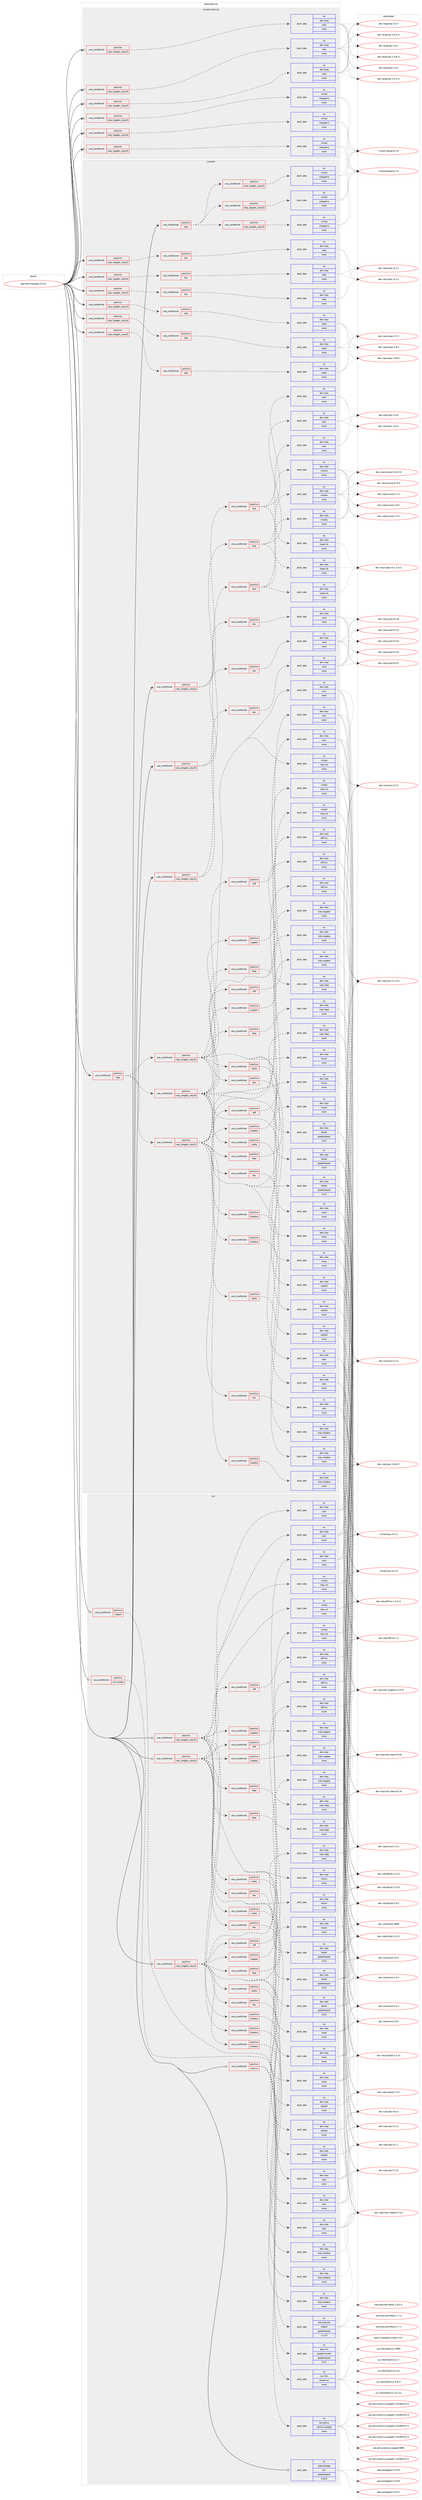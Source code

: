 digraph prolog {

# *************
# Graph options
# *************

newrank=true;
concentrate=true;
compound=true;
graph [rankdir=LR,fontname=Helvetica,fontsize=10,ranksep=1.5];#, ranksep=2.5, nodesep=0.2];
edge  [arrowhead=vee];
node  [fontname=Helvetica,fontsize=10];

# **********
# The ebuild
# **********

subgraph cluster_leftcol {
color=gray;
rank=same;
label=<<i>ebuild</i>>;
id [label="app-admin/puppet-5.5.10", color=red, width=4, href="../app-admin/puppet-5.5.10.svg"];
}

# ****************
# The dependencies
# ****************

subgraph cluster_midcol {
color=gray;
label=<<i>dependencies</i>>;
subgraph cluster_compile {
fillcolor="#eeeeee";
style=filled;
label=<<i>compile</i>>;
subgraph cond345266 {
dependency1267150 [label=<<TABLE BORDER="0" CELLBORDER="1" CELLSPACING="0" CELLPADDING="4"><TR><TD ROWSPAN="3" CELLPADDING="10">use_conditional</TD></TR><TR><TD>positive</TD></TR><TR><TD>ruby_targets_ruby23</TD></TR></TABLE>>, shape=none, color=red];
subgraph cond345267 {
dependency1267151 [label=<<TABLE BORDER="0" CELLBORDER="1" CELLSPACING="0" CELLPADDING="4"><TR><TD ROWSPAN="3" CELLPADDING="10">use_conditional</TD></TR><TR><TD>positive</TD></TR><TR><TD>doc</TD></TR></TABLE>>, shape=none, color=red];
subgraph pack902228 {
dependency1267152 [label=<<TABLE BORDER="0" CELLBORDER="1" CELLSPACING="0" CELLPADDING="4" WIDTH="220"><TR><TD ROWSPAN="6" CELLPADDING="30">pack_dep</TD></TR><TR><TD WIDTH="110">no</TD></TR><TR><TD>dev-ruby</TD></TR><TR><TD>rake</TD></TR><TR><TD>none</TD></TR><TR><TD></TD></TR></TABLE>>, shape=none, color=blue];
}
dependency1267151:e -> dependency1267152:w [weight=20,style="dashed",arrowhead="vee"];
}
dependency1267150:e -> dependency1267151:w [weight=20,style="dashed",arrowhead="vee"];
}
id:e -> dependency1267150:w [weight=20,style="solid",arrowhead="vee"];
subgraph cond345268 {
dependency1267153 [label=<<TABLE BORDER="0" CELLBORDER="1" CELLSPACING="0" CELLPADDING="4"><TR><TD ROWSPAN="3" CELLPADDING="10">use_conditional</TD></TR><TR><TD>positive</TD></TR><TR><TD>ruby_targets_ruby23</TD></TR></TABLE>>, shape=none, color=red];
subgraph cond345269 {
dependency1267154 [label=<<TABLE BORDER="0" CELLBORDER="1" CELLSPACING="0" CELLPADDING="4"><TR><TD ROWSPAN="3" CELLPADDING="10">use_conditional</TD></TR><TR><TD>positive</TD></TR><TR><TD>doc</TD></TR></TABLE>>, shape=none, color=red];
subgraph pack902229 {
dependency1267155 [label=<<TABLE BORDER="0" CELLBORDER="1" CELLSPACING="0" CELLPADDING="4" WIDTH="220"><TR><TD ROWSPAN="6" CELLPADDING="30">pack_dep</TD></TR><TR><TD WIDTH="110">no</TD></TR><TR><TD>dev-ruby</TD></TR><TR><TD>yard</TD></TR><TR><TD>none</TD></TR><TR><TD></TD></TR></TABLE>>, shape=none, color=blue];
}
dependency1267154:e -> dependency1267155:w [weight=20,style="dashed",arrowhead="vee"];
}
dependency1267153:e -> dependency1267154:w [weight=20,style="dashed",arrowhead="vee"];
subgraph cond345270 {
dependency1267156 [label=<<TABLE BORDER="0" CELLBORDER="1" CELLSPACING="0" CELLPADDING="4"><TR><TD ROWSPAN="3" CELLPADDING="10">use_conditional</TD></TR><TR><TD>positive</TD></TR><TR><TD>test</TD></TR></TABLE>>, shape=none, color=red];
subgraph pack902230 {
dependency1267157 [label=<<TABLE BORDER="0" CELLBORDER="1" CELLSPACING="0" CELLPADDING="4" WIDTH="220"><TR><TD ROWSPAN="6" CELLPADDING="30">pack_dep</TD></TR><TR><TD WIDTH="110">no</TD></TR><TR><TD>dev-ruby</TD></TR><TR><TD>mocha</TD></TR><TR><TD>none</TD></TR><TR><TD></TD></TR></TABLE>>, shape=none, color=blue];
}
dependency1267156:e -> dependency1267157:w [weight=20,style="dashed",arrowhead="vee"];
subgraph pack902231 {
dependency1267158 [label=<<TABLE BORDER="0" CELLBORDER="1" CELLSPACING="0" CELLPADDING="4" WIDTH="220"><TR><TD ROWSPAN="6" CELLPADDING="30">pack_dep</TD></TR><TR><TD WIDTH="110">no</TD></TR><TR><TD>dev-ruby</TD></TR><TR><TD>rack</TD></TR><TR><TD>none</TD></TR><TR><TD></TD></TR></TABLE>>, shape=none, color=blue];
}
dependency1267156:e -> dependency1267158:w [weight=20,style="dashed",arrowhead="vee"];
subgraph pack902232 {
dependency1267159 [label=<<TABLE BORDER="0" CELLBORDER="1" CELLSPACING="0" CELLPADDING="4" WIDTH="220"><TR><TD ROWSPAN="6" CELLPADDING="30">pack_dep</TD></TR><TR><TD WIDTH="110">no</TD></TR><TR><TD>dev-ruby</TD></TR><TR><TD>rspec-its</TD></TR><TR><TD>none</TD></TR><TR><TD></TD></TR></TABLE>>, shape=none, color=blue];
}
dependency1267156:e -> dependency1267159:w [weight=20,style="dashed",arrowhead="vee"];
}
dependency1267153:e -> dependency1267156:w [weight=20,style="dashed",arrowhead="vee"];
}
id:e -> dependency1267153:w [weight=20,style="solid",arrowhead="vee"];
subgraph cond345271 {
dependency1267160 [label=<<TABLE BORDER="0" CELLBORDER="1" CELLSPACING="0" CELLPADDING="4"><TR><TD ROWSPAN="3" CELLPADDING="10">use_conditional</TD></TR><TR><TD>positive</TD></TR><TR><TD>ruby_targets_ruby23</TD></TR></TABLE>>, shape=none, color=red];
subgraph cond345272 {
dependency1267161 [label=<<TABLE BORDER="0" CELLBORDER="1" CELLSPACING="0" CELLPADDING="4"><TR><TD ROWSPAN="3" CELLPADDING="10">use_conditional</TD></TR><TR><TD>positive</TD></TR><TR><TD>test</TD></TR></TABLE>>, shape=none, color=red];
subgraph pack902233 {
dependency1267162 [label=<<TABLE BORDER="0" CELLBORDER="1" CELLSPACING="0" CELLPADDING="4" WIDTH="220"><TR><TD ROWSPAN="6" CELLPADDING="30">pack_dep</TD></TR><TR><TD WIDTH="110">no</TD></TR><TR><TD>dev-ruby</TD></TR><TR><TD>rspec</TD></TR><TR><TD>none</TD></TR><TR><TD></TD></TR></TABLE>>, shape=none, color=blue];
}
dependency1267161:e -> dependency1267162:w [weight=20,style="dashed",arrowhead="vee"];
}
dependency1267160:e -> dependency1267161:w [weight=20,style="dashed",arrowhead="vee"];
}
id:e -> dependency1267160:w [weight=20,style="solid",arrowhead="vee"];
subgraph cond345273 {
dependency1267163 [label=<<TABLE BORDER="0" CELLBORDER="1" CELLSPACING="0" CELLPADDING="4"><TR><TD ROWSPAN="3" CELLPADDING="10">use_conditional</TD></TR><TR><TD>positive</TD></TR><TR><TD>ruby_targets_ruby24</TD></TR></TABLE>>, shape=none, color=red];
subgraph cond345274 {
dependency1267164 [label=<<TABLE BORDER="0" CELLBORDER="1" CELLSPACING="0" CELLPADDING="4"><TR><TD ROWSPAN="3" CELLPADDING="10">use_conditional</TD></TR><TR><TD>positive</TD></TR><TR><TD>doc</TD></TR></TABLE>>, shape=none, color=red];
subgraph pack902234 {
dependency1267165 [label=<<TABLE BORDER="0" CELLBORDER="1" CELLSPACING="0" CELLPADDING="4" WIDTH="220"><TR><TD ROWSPAN="6" CELLPADDING="30">pack_dep</TD></TR><TR><TD WIDTH="110">no</TD></TR><TR><TD>dev-ruby</TD></TR><TR><TD>rake</TD></TR><TR><TD>none</TD></TR><TR><TD></TD></TR></TABLE>>, shape=none, color=blue];
}
dependency1267164:e -> dependency1267165:w [weight=20,style="dashed",arrowhead="vee"];
}
dependency1267163:e -> dependency1267164:w [weight=20,style="dashed",arrowhead="vee"];
}
id:e -> dependency1267163:w [weight=20,style="solid",arrowhead="vee"];
subgraph cond345275 {
dependency1267166 [label=<<TABLE BORDER="0" CELLBORDER="1" CELLSPACING="0" CELLPADDING="4"><TR><TD ROWSPAN="3" CELLPADDING="10">use_conditional</TD></TR><TR><TD>positive</TD></TR><TR><TD>ruby_targets_ruby24</TD></TR></TABLE>>, shape=none, color=red];
subgraph cond345276 {
dependency1267167 [label=<<TABLE BORDER="0" CELLBORDER="1" CELLSPACING="0" CELLPADDING="4"><TR><TD ROWSPAN="3" CELLPADDING="10">use_conditional</TD></TR><TR><TD>positive</TD></TR><TR><TD>doc</TD></TR></TABLE>>, shape=none, color=red];
subgraph pack902235 {
dependency1267168 [label=<<TABLE BORDER="0" CELLBORDER="1" CELLSPACING="0" CELLPADDING="4" WIDTH="220"><TR><TD ROWSPAN="6" CELLPADDING="30">pack_dep</TD></TR><TR><TD WIDTH="110">no</TD></TR><TR><TD>dev-ruby</TD></TR><TR><TD>yard</TD></TR><TR><TD>none</TD></TR><TR><TD></TD></TR></TABLE>>, shape=none, color=blue];
}
dependency1267167:e -> dependency1267168:w [weight=20,style="dashed",arrowhead="vee"];
}
dependency1267166:e -> dependency1267167:w [weight=20,style="dashed",arrowhead="vee"];
subgraph cond345277 {
dependency1267169 [label=<<TABLE BORDER="0" CELLBORDER="1" CELLSPACING="0" CELLPADDING="4"><TR><TD ROWSPAN="3" CELLPADDING="10">use_conditional</TD></TR><TR><TD>positive</TD></TR><TR><TD>test</TD></TR></TABLE>>, shape=none, color=red];
subgraph pack902236 {
dependency1267170 [label=<<TABLE BORDER="0" CELLBORDER="1" CELLSPACING="0" CELLPADDING="4" WIDTH="220"><TR><TD ROWSPAN="6" CELLPADDING="30">pack_dep</TD></TR><TR><TD WIDTH="110">no</TD></TR><TR><TD>dev-ruby</TD></TR><TR><TD>mocha</TD></TR><TR><TD>none</TD></TR><TR><TD></TD></TR></TABLE>>, shape=none, color=blue];
}
dependency1267169:e -> dependency1267170:w [weight=20,style="dashed",arrowhead="vee"];
subgraph pack902237 {
dependency1267171 [label=<<TABLE BORDER="0" CELLBORDER="1" CELLSPACING="0" CELLPADDING="4" WIDTH="220"><TR><TD ROWSPAN="6" CELLPADDING="30">pack_dep</TD></TR><TR><TD WIDTH="110">no</TD></TR><TR><TD>dev-ruby</TD></TR><TR><TD>rack</TD></TR><TR><TD>none</TD></TR><TR><TD></TD></TR></TABLE>>, shape=none, color=blue];
}
dependency1267169:e -> dependency1267171:w [weight=20,style="dashed",arrowhead="vee"];
subgraph pack902238 {
dependency1267172 [label=<<TABLE BORDER="0" CELLBORDER="1" CELLSPACING="0" CELLPADDING="4" WIDTH="220"><TR><TD ROWSPAN="6" CELLPADDING="30">pack_dep</TD></TR><TR><TD WIDTH="110">no</TD></TR><TR><TD>dev-ruby</TD></TR><TR><TD>rspec-its</TD></TR><TR><TD>none</TD></TR><TR><TD></TD></TR></TABLE>>, shape=none, color=blue];
}
dependency1267169:e -> dependency1267172:w [weight=20,style="dashed",arrowhead="vee"];
}
dependency1267166:e -> dependency1267169:w [weight=20,style="dashed",arrowhead="vee"];
}
id:e -> dependency1267166:w [weight=20,style="solid",arrowhead="vee"];
subgraph cond345278 {
dependency1267173 [label=<<TABLE BORDER="0" CELLBORDER="1" CELLSPACING="0" CELLPADDING="4"><TR><TD ROWSPAN="3" CELLPADDING="10">use_conditional</TD></TR><TR><TD>positive</TD></TR><TR><TD>ruby_targets_ruby24</TD></TR></TABLE>>, shape=none, color=red];
subgraph cond345279 {
dependency1267174 [label=<<TABLE BORDER="0" CELLBORDER="1" CELLSPACING="0" CELLPADDING="4"><TR><TD ROWSPAN="3" CELLPADDING="10">use_conditional</TD></TR><TR><TD>positive</TD></TR><TR><TD>test</TD></TR></TABLE>>, shape=none, color=red];
subgraph pack902239 {
dependency1267175 [label=<<TABLE BORDER="0" CELLBORDER="1" CELLSPACING="0" CELLPADDING="4" WIDTH="220"><TR><TD ROWSPAN="6" CELLPADDING="30">pack_dep</TD></TR><TR><TD WIDTH="110">no</TD></TR><TR><TD>dev-ruby</TD></TR><TR><TD>rspec</TD></TR><TR><TD>none</TD></TR><TR><TD></TD></TR></TABLE>>, shape=none, color=blue];
}
dependency1267174:e -> dependency1267175:w [weight=20,style="dashed",arrowhead="vee"];
}
dependency1267173:e -> dependency1267174:w [weight=20,style="dashed",arrowhead="vee"];
}
id:e -> dependency1267173:w [weight=20,style="solid",arrowhead="vee"];
subgraph cond345280 {
dependency1267176 [label=<<TABLE BORDER="0" CELLBORDER="1" CELLSPACING="0" CELLPADDING="4"><TR><TD ROWSPAN="3" CELLPADDING="10">use_conditional</TD></TR><TR><TD>positive</TD></TR><TR><TD>ruby_targets_ruby25</TD></TR></TABLE>>, shape=none, color=red];
subgraph cond345281 {
dependency1267177 [label=<<TABLE BORDER="0" CELLBORDER="1" CELLSPACING="0" CELLPADDING="4"><TR><TD ROWSPAN="3" CELLPADDING="10">use_conditional</TD></TR><TR><TD>positive</TD></TR><TR><TD>doc</TD></TR></TABLE>>, shape=none, color=red];
subgraph pack902240 {
dependency1267178 [label=<<TABLE BORDER="0" CELLBORDER="1" CELLSPACING="0" CELLPADDING="4" WIDTH="220"><TR><TD ROWSPAN="6" CELLPADDING="30">pack_dep</TD></TR><TR><TD WIDTH="110">no</TD></TR><TR><TD>dev-ruby</TD></TR><TR><TD>rake</TD></TR><TR><TD>none</TD></TR><TR><TD></TD></TR></TABLE>>, shape=none, color=blue];
}
dependency1267177:e -> dependency1267178:w [weight=20,style="dashed",arrowhead="vee"];
}
dependency1267176:e -> dependency1267177:w [weight=20,style="dashed",arrowhead="vee"];
}
id:e -> dependency1267176:w [weight=20,style="solid",arrowhead="vee"];
subgraph cond345282 {
dependency1267179 [label=<<TABLE BORDER="0" CELLBORDER="1" CELLSPACING="0" CELLPADDING="4"><TR><TD ROWSPAN="3" CELLPADDING="10">use_conditional</TD></TR><TR><TD>positive</TD></TR><TR><TD>ruby_targets_ruby25</TD></TR></TABLE>>, shape=none, color=red];
subgraph cond345283 {
dependency1267180 [label=<<TABLE BORDER="0" CELLBORDER="1" CELLSPACING="0" CELLPADDING="4"><TR><TD ROWSPAN="3" CELLPADDING="10">use_conditional</TD></TR><TR><TD>positive</TD></TR><TR><TD>doc</TD></TR></TABLE>>, shape=none, color=red];
subgraph pack902241 {
dependency1267181 [label=<<TABLE BORDER="0" CELLBORDER="1" CELLSPACING="0" CELLPADDING="4" WIDTH="220"><TR><TD ROWSPAN="6" CELLPADDING="30">pack_dep</TD></TR><TR><TD WIDTH="110">no</TD></TR><TR><TD>dev-ruby</TD></TR><TR><TD>yard</TD></TR><TR><TD>none</TD></TR><TR><TD></TD></TR></TABLE>>, shape=none, color=blue];
}
dependency1267180:e -> dependency1267181:w [weight=20,style="dashed",arrowhead="vee"];
}
dependency1267179:e -> dependency1267180:w [weight=20,style="dashed",arrowhead="vee"];
subgraph cond345284 {
dependency1267182 [label=<<TABLE BORDER="0" CELLBORDER="1" CELLSPACING="0" CELLPADDING="4"><TR><TD ROWSPAN="3" CELLPADDING="10">use_conditional</TD></TR><TR><TD>positive</TD></TR><TR><TD>test</TD></TR></TABLE>>, shape=none, color=red];
subgraph pack902242 {
dependency1267183 [label=<<TABLE BORDER="0" CELLBORDER="1" CELLSPACING="0" CELLPADDING="4" WIDTH="220"><TR><TD ROWSPAN="6" CELLPADDING="30">pack_dep</TD></TR><TR><TD WIDTH="110">no</TD></TR><TR><TD>dev-ruby</TD></TR><TR><TD>mocha</TD></TR><TR><TD>none</TD></TR><TR><TD></TD></TR></TABLE>>, shape=none, color=blue];
}
dependency1267182:e -> dependency1267183:w [weight=20,style="dashed",arrowhead="vee"];
subgraph pack902243 {
dependency1267184 [label=<<TABLE BORDER="0" CELLBORDER="1" CELLSPACING="0" CELLPADDING="4" WIDTH="220"><TR><TD ROWSPAN="6" CELLPADDING="30">pack_dep</TD></TR><TR><TD WIDTH="110">no</TD></TR><TR><TD>dev-ruby</TD></TR><TR><TD>rack</TD></TR><TR><TD>none</TD></TR><TR><TD></TD></TR></TABLE>>, shape=none, color=blue];
}
dependency1267182:e -> dependency1267184:w [weight=20,style="dashed",arrowhead="vee"];
subgraph pack902244 {
dependency1267185 [label=<<TABLE BORDER="0" CELLBORDER="1" CELLSPACING="0" CELLPADDING="4" WIDTH="220"><TR><TD ROWSPAN="6" CELLPADDING="30">pack_dep</TD></TR><TR><TD WIDTH="110">no</TD></TR><TR><TD>dev-ruby</TD></TR><TR><TD>rspec-its</TD></TR><TR><TD>none</TD></TR><TR><TD></TD></TR></TABLE>>, shape=none, color=blue];
}
dependency1267182:e -> dependency1267185:w [weight=20,style="dashed",arrowhead="vee"];
}
dependency1267179:e -> dependency1267182:w [weight=20,style="dashed",arrowhead="vee"];
}
id:e -> dependency1267179:w [weight=20,style="solid",arrowhead="vee"];
subgraph cond345285 {
dependency1267186 [label=<<TABLE BORDER="0" CELLBORDER="1" CELLSPACING="0" CELLPADDING="4"><TR><TD ROWSPAN="3" CELLPADDING="10">use_conditional</TD></TR><TR><TD>positive</TD></TR><TR><TD>ruby_targets_ruby25</TD></TR></TABLE>>, shape=none, color=red];
subgraph cond345286 {
dependency1267187 [label=<<TABLE BORDER="0" CELLBORDER="1" CELLSPACING="0" CELLPADDING="4"><TR><TD ROWSPAN="3" CELLPADDING="10">use_conditional</TD></TR><TR><TD>positive</TD></TR><TR><TD>test</TD></TR></TABLE>>, shape=none, color=red];
subgraph pack902245 {
dependency1267188 [label=<<TABLE BORDER="0" CELLBORDER="1" CELLSPACING="0" CELLPADDING="4" WIDTH="220"><TR><TD ROWSPAN="6" CELLPADDING="30">pack_dep</TD></TR><TR><TD WIDTH="110">no</TD></TR><TR><TD>dev-ruby</TD></TR><TR><TD>rspec</TD></TR><TR><TD>none</TD></TR><TR><TD></TD></TR></TABLE>>, shape=none, color=blue];
}
dependency1267187:e -> dependency1267188:w [weight=20,style="dashed",arrowhead="vee"];
}
dependency1267186:e -> dependency1267187:w [weight=20,style="dashed",arrowhead="vee"];
}
id:e -> dependency1267186:w [weight=20,style="solid",arrowhead="vee"];
subgraph cond345287 {
dependency1267189 [label=<<TABLE BORDER="0" CELLBORDER="1" CELLSPACING="0" CELLPADDING="4"><TR><TD ROWSPAN="3" CELLPADDING="10">use_conditional</TD></TR><TR><TD>positive</TD></TR><TR><TD>test</TD></TR></TABLE>>, shape=none, color=red];
subgraph cond345288 {
dependency1267190 [label=<<TABLE BORDER="0" CELLBORDER="1" CELLSPACING="0" CELLPADDING="4"><TR><TD ROWSPAN="3" CELLPADDING="10">use_conditional</TD></TR><TR><TD>positive</TD></TR><TR><TD>ruby_targets_ruby23</TD></TR></TABLE>>, shape=none, color=red];
subgraph pack902246 {
dependency1267191 [label=<<TABLE BORDER="0" CELLBORDER="1" CELLSPACING="0" CELLPADDING="4" WIDTH="220"><TR><TD ROWSPAN="6" CELLPADDING="30">pack_dep</TD></TR><TR><TD WIDTH="110">no</TD></TR><TR><TD>dev-ruby</TD></TR><TR><TD>hiera</TD></TR><TR><TD>none</TD></TR><TR><TD></TD></TR></TABLE>>, shape=none, color=blue];
}
dependency1267190:e -> dependency1267191:w [weight=20,style="dashed",arrowhead="vee"];
subgraph pack902247 {
dependency1267192 [label=<<TABLE BORDER="0" CELLBORDER="1" CELLSPACING="0" CELLPADDING="4" WIDTH="220"><TR><TD ROWSPAN="6" CELLPADDING="30">pack_dep</TD></TR><TR><TD WIDTH="110">no</TD></TR><TR><TD>dev-ruby</TD></TR><TR><TD>json</TD></TR><TR><TD>none</TD></TR><TR><TD></TD></TR></TABLE>>, shape=none, color=blue];
}
dependency1267190:e -> dependency1267192:w [weight=20,style="dashed",arrowhead="vee"];
subgraph pack902248 {
dependency1267193 [label=<<TABLE BORDER="0" CELLBORDER="1" CELLSPACING="0" CELLPADDING="4" WIDTH="220"><TR><TD ROWSPAN="6" CELLPADDING="30">pack_dep</TD></TR><TR><TD WIDTH="110">no</TD></TR><TR><TD>dev-ruby</TD></TR><TR><TD>facter</TD></TR><TR><TD>greaterequal</TD></TR><TR><TD>3.0.0</TD></TR></TABLE>>, shape=none, color=blue];
}
dependency1267190:e -> dependency1267193:w [weight=20,style="dashed",arrowhead="vee"];
subgraph cond345289 {
dependency1267194 [label=<<TABLE BORDER="0" CELLBORDER="1" CELLSPACING="0" CELLPADDING="4"><TR><TD ROWSPAN="3" CELLPADDING="10">use_conditional</TD></TR><TR><TD>positive</TD></TR><TR><TD>augeas</TD></TR></TABLE>>, shape=none, color=red];
subgraph pack902249 {
dependency1267195 [label=<<TABLE BORDER="0" CELLBORDER="1" CELLSPACING="0" CELLPADDING="4" WIDTH="220"><TR><TD ROWSPAN="6" CELLPADDING="30">pack_dep</TD></TR><TR><TD WIDTH="110">no</TD></TR><TR><TD>dev-ruby</TD></TR><TR><TD>ruby-augeas</TD></TR><TR><TD>none</TD></TR><TR><TD></TD></TR></TABLE>>, shape=none, color=blue];
}
dependency1267194:e -> dependency1267195:w [weight=20,style="dashed",arrowhead="vee"];
}
dependency1267190:e -> dependency1267194:w [weight=20,style="dashed",arrowhead="vee"];
subgraph cond345290 {
dependency1267196 [label=<<TABLE BORDER="0" CELLBORDER="1" CELLSPACING="0" CELLPADDING="4"><TR><TD ROWSPAN="3" CELLPADDING="10">use_conditional</TD></TR><TR><TD>positive</TD></TR><TR><TD>diff</TD></TR></TABLE>>, shape=none, color=red];
subgraph pack902250 {
dependency1267197 [label=<<TABLE BORDER="0" CELLBORDER="1" CELLSPACING="0" CELLPADDING="4" WIDTH="220"><TR><TD ROWSPAN="6" CELLPADDING="30">pack_dep</TD></TR><TR><TD WIDTH="110">no</TD></TR><TR><TD>dev-ruby</TD></TR><TR><TD>diff-lcs</TD></TR><TR><TD>none</TD></TR><TR><TD></TD></TR></TABLE>>, shape=none, color=blue];
}
dependency1267196:e -> dependency1267197:w [weight=20,style="dashed",arrowhead="vee"];
}
dependency1267190:e -> dependency1267196:w [weight=20,style="dashed",arrowhead="vee"];
subgraph cond345291 {
dependency1267198 [label=<<TABLE BORDER="0" CELLBORDER="1" CELLSPACING="0" CELLPADDING="4"><TR><TD ROWSPAN="3" CELLPADDING="10">use_conditional</TD></TR><TR><TD>positive</TD></TR><TR><TD>doc</TD></TR></TABLE>>, shape=none, color=red];
subgraph pack902251 {
dependency1267199 [label=<<TABLE BORDER="0" CELLBORDER="1" CELLSPACING="0" CELLPADDING="4" WIDTH="220"><TR><TD ROWSPAN="6" CELLPADDING="30">pack_dep</TD></TR><TR><TD WIDTH="110">no</TD></TR><TR><TD>dev-ruby</TD></TR><TR><TD>rdoc</TD></TR><TR><TD>none</TD></TR><TR><TD></TD></TR></TABLE>>, shape=none, color=blue];
}
dependency1267198:e -> dependency1267199:w [weight=20,style="dashed",arrowhead="vee"];
}
dependency1267190:e -> dependency1267198:w [weight=20,style="dashed",arrowhead="vee"];
subgraph cond345292 {
dependency1267200 [label=<<TABLE BORDER="0" CELLBORDER="1" CELLSPACING="0" CELLPADDING="4"><TR><TD ROWSPAN="3" CELLPADDING="10">use_conditional</TD></TR><TR><TD>positive</TD></TR><TR><TD>ldap</TD></TR></TABLE>>, shape=none, color=red];
subgraph pack902252 {
dependency1267201 [label=<<TABLE BORDER="0" CELLBORDER="1" CELLSPACING="0" CELLPADDING="4" WIDTH="220"><TR><TD ROWSPAN="6" CELLPADDING="30">pack_dep</TD></TR><TR><TD WIDTH="110">no</TD></TR><TR><TD>dev-ruby</TD></TR><TR><TD>ruby-ldap</TD></TR><TR><TD>none</TD></TR><TR><TD></TD></TR></TABLE>>, shape=none, color=blue];
}
dependency1267200:e -> dependency1267201:w [weight=20,style="dashed",arrowhead="vee"];
}
dependency1267190:e -> dependency1267200:w [weight=20,style="dashed",arrowhead="vee"];
subgraph cond345293 {
dependency1267202 [label=<<TABLE BORDER="0" CELLBORDER="1" CELLSPACING="0" CELLPADDING="4"><TR><TD ROWSPAN="3" CELLPADDING="10">use_conditional</TD></TR><TR><TD>positive</TD></TR><TR><TD>shadow</TD></TR></TABLE>>, shape=none, color=red];
subgraph pack902253 {
dependency1267203 [label=<<TABLE BORDER="0" CELLBORDER="1" CELLSPACING="0" CELLPADDING="4" WIDTH="220"><TR><TD ROWSPAN="6" CELLPADDING="30">pack_dep</TD></TR><TR><TD WIDTH="110">no</TD></TR><TR><TD>dev-ruby</TD></TR><TR><TD>ruby-shadow</TD></TR><TR><TD>none</TD></TR><TR><TD></TD></TR></TABLE>>, shape=none, color=blue];
}
dependency1267202:e -> dependency1267203:w [weight=20,style="dashed",arrowhead="vee"];
}
dependency1267190:e -> dependency1267202:w [weight=20,style="dashed",arrowhead="vee"];
subgraph cond345294 {
dependency1267204 [label=<<TABLE BORDER="0" CELLBORDER="1" CELLSPACING="0" CELLPADDING="4"><TR><TD ROWSPAN="3" CELLPADDING="10">use_conditional</TD></TR><TR><TD>positive</TD></TR><TR><TD>sqlite</TD></TR></TABLE>>, shape=none, color=red];
subgraph pack902254 {
dependency1267205 [label=<<TABLE BORDER="0" CELLBORDER="1" CELLSPACING="0" CELLPADDING="4" WIDTH="220"><TR><TD ROWSPAN="6" CELLPADDING="30">pack_dep</TD></TR><TR><TD WIDTH="110">no</TD></TR><TR><TD>dev-ruby</TD></TR><TR><TD>sqlite3</TD></TR><TR><TD>none</TD></TR><TR><TD></TD></TR></TABLE>>, shape=none, color=blue];
}
dependency1267204:e -> dependency1267205:w [weight=20,style="dashed",arrowhead="vee"];
}
dependency1267190:e -> dependency1267204:w [weight=20,style="dashed",arrowhead="vee"];
subgraph pack902255 {
dependency1267206 [label=<<TABLE BORDER="0" CELLBORDER="1" CELLSPACING="0" CELLPADDING="4" WIDTH="220"><TR><TD ROWSPAN="6" CELLPADDING="30">pack_dep</TD></TR><TR><TD WIDTH="110">no</TD></TR><TR><TD>virtual</TD></TR><TR><TD>ruby-ssl</TD></TR><TR><TD>none</TD></TR><TR><TD></TD></TR></TABLE>>, shape=none, color=blue];
}
dependency1267190:e -> dependency1267206:w [weight=20,style="dashed",arrowhead="vee"];
subgraph pack902256 {
dependency1267207 [label=<<TABLE BORDER="0" CELLBORDER="1" CELLSPACING="0" CELLPADDING="4" WIDTH="220"><TR><TD ROWSPAN="6" CELLPADDING="30">pack_dep</TD></TR><TR><TD WIDTH="110">no</TD></TR><TR><TD>dev-ruby</TD></TR><TR><TD>hocon</TD></TR><TR><TD>none</TD></TR><TR><TD></TD></TR></TABLE>>, shape=none, color=blue];
}
dependency1267190:e -> dependency1267207:w [weight=20,style="dashed",arrowhead="vee"];
}
dependency1267189:e -> dependency1267190:w [weight=20,style="dashed",arrowhead="vee"];
subgraph cond345295 {
dependency1267208 [label=<<TABLE BORDER="0" CELLBORDER="1" CELLSPACING="0" CELLPADDING="4"><TR><TD ROWSPAN="3" CELLPADDING="10">use_conditional</TD></TR><TR><TD>positive</TD></TR><TR><TD>ruby_targets_ruby24</TD></TR></TABLE>>, shape=none, color=red];
subgraph pack902257 {
dependency1267209 [label=<<TABLE BORDER="0" CELLBORDER="1" CELLSPACING="0" CELLPADDING="4" WIDTH="220"><TR><TD ROWSPAN="6" CELLPADDING="30">pack_dep</TD></TR><TR><TD WIDTH="110">no</TD></TR><TR><TD>dev-ruby</TD></TR><TR><TD>hiera</TD></TR><TR><TD>none</TD></TR><TR><TD></TD></TR></TABLE>>, shape=none, color=blue];
}
dependency1267208:e -> dependency1267209:w [weight=20,style="dashed",arrowhead="vee"];
subgraph pack902258 {
dependency1267210 [label=<<TABLE BORDER="0" CELLBORDER="1" CELLSPACING="0" CELLPADDING="4" WIDTH="220"><TR><TD ROWSPAN="6" CELLPADDING="30">pack_dep</TD></TR><TR><TD WIDTH="110">no</TD></TR><TR><TD>dev-ruby</TD></TR><TR><TD>json</TD></TR><TR><TD>none</TD></TR><TR><TD></TD></TR></TABLE>>, shape=none, color=blue];
}
dependency1267208:e -> dependency1267210:w [weight=20,style="dashed",arrowhead="vee"];
subgraph pack902259 {
dependency1267211 [label=<<TABLE BORDER="0" CELLBORDER="1" CELLSPACING="0" CELLPADDING="4" WIDTH="220"><TR><TD ROWSPAN="6" CELLPADDING="30">pack_dep</TD></TR><TR><TD WIDTH="110">no</TD></TR><TR><TD>dev-ruby</TD></TR><TR><TD>facter</TD></TR><TR><TD>greaterequal</TD></TR><TR><TD>3.0.0</TD></TR></TABLE>>, shape=none, color=blue];
}
dependency1267208:e -> dependency1267211:w [weight=20,style="dashed",arrowhead="vee"];
subgraph cond345296 {
dependency1267212 [label=<<TABLE BORDER="0" CELLBORDER="1" CELLSPACING="0" CELLPADDING="4"><TR><TD ROWSPAN="3" CELLPADDING="10">use_conditional</TD></TR><TR><TD>positive</TD></TR><TR><TD>augeas</TD></TR></TABLE>>, shape=none, color=red];
subgraph pack902260 {
dependency1267213 [label=<<TABLE BORDER="0" CELLBORDER="1" CELLSPACING="0" CELLPADDING="4" WIDTH="220"><TR><TD ROWSPAN="6" CELLPADDING="30">pack_dep</TD></TR><TR><TD WIDTH="110">no</TD></TR><TR><TD>dev-ruby</TD></TR><TR><TD>ruby-augeas</TD></TR><TR><TD>none</TD></TR><TR><TD></TD></TR></TABLE>>, shape=none, color=blue];
}
dependency1267212:e -> dependency1267213:w [weight=20,style="dashed",arrowhead="vee"];
}
dependency1267208:e -> dependency1267212:w [weight=20,style="dashed",arrowhead="vee"];
subgraph cond345297 {
dependency1267214 [label=<<TABLE BORDER="0" CELLBORDER="1" CELLSPACING="0" CELLPADDING="4"><TR><TD ROWSPAN="3" CELLPADDING="10">use_conditional</TD></TR><TR><TD>positive</TD></TR><TR><TD>diff</TD></TR></TABLE>>, shape=none, color=red];
subgraph pack902261 {
dependency1267215 [label=<<TABLE BORDER="0" CELLBORDER="1" CELLSPACING="0" CELLPADDING="4" WIDTH="220"><TR><TD ROWSPAN="6" CELLPADDING="30">pack_dep</TD></TR><TR><TD WIDTH="110">no</TD></TR><TR><TD>dev-ruby</TD></TR><TR><TD>diff-lcs</TD></TR><TR><TD>none</TD></TR><TR><TD></TD></TR></TABLE>>, shape=none, color=blue];
}
dependency1267214:e -> dependency1267215:w [weight=20,style="dashed",arrowhead="vee"];
}
dependency1267208:e -> dependency1267214:w [weight=20,style="dashed",arrowhead="vee"];
subgraph cond345298 {
dependency1267216 [label=<<TABLE BORDER="0" CELLBORDER="1" CELLSPACING="0" CELLPADDING="4"><TR><TD ROWSPAN="3" CELLPADDING="10">use_conditional</TD></TR><TR><TD>positive</TD></TR><TR><TD>doc</TD></TR></TABLE>>, shape=none, color=red];
subgraph pack902262 {
dependency1267217 [label=<<TABLE BORDER="0" CELLBORDER="1" CELLSPACING="0" CELLPADDING="4" WIDTH="220"><TR><TD ROWSPAN="6" CELLPADDING="30">pack_dep</TD></TR><TR><TD WIDTH="110">no</TD></TR><TR><TD>dev-ruby</TD></TR><TR><TD>rdoc</TD></TR><TR><TD>none</TD></TR><TR><TD></TD></TR></TABLE>>, shape=none, color=blue];
}
dependency1267216:e -> dependency1267217:w [weight=20,style="dashed",arrowhead="vee"];
}
dependency1267208:e -> dependency1267216:w [weight=20,style="dashed",arrowhead="vee"];
subgraph cond345299 {
dependency1267218 [label=<<TABLE BORDER="0" CELLBORDER="1" CELLSPACING="0" CELLPADDING="4"><TR><TD ROWSPAN="3" CELLPADDING="10">use_conditional</TD></TR><TR><TD>positive</TD></TR><TR><TD>ldap</TD></TR></TABLE>>, shape=none, color=red];
subgraph pack902263 {
dependency1267219 [label=<<TABLE BORDER="0" CELLBORDER="1" CELLSPACING="0" CELLPADDING="4" WIDTH="220"><TR><TD ROWSPAN="6" CELLPADDING="30">pack_dep</TD></TR><TR><TD WIDTH="110">no</TD></TR><TR><TD>dev-ruby</TD></TR><TR><TD>ruby-ldap</TD></TR><TR><TD>none</TD></TR><TR><TD></TD></TR></TABLE>>, shape=none, color=blue];
}
dependency1267218:e -> dependency1267219:w [weight=20,style="dashed",arrowhead="vee"];
}
dependency1267208:e -> dependency1267218:w [weight=20,style="dashed",arrowhead="vee"];
subgraph cond345300 {
dependency1267220 [label=<<TABLE BORDER="0" CELLBORDER="1" CELLSPACING="0" CELLPADDING="4"><TR><TD ROWSPAN="3" CELLPADDING="10">use_conditional</TD></TR><TR><TD>positive</TD></TR><TR><TD>shadow</TD></TR></TABLE>>, shape=none, color=red];
subgraph pack902264 {
dependency1267221 [label=<<TABLE BORDER="0" CELLBORDER="1" CELLSPACING="0" CELLPADDING="4" WIDTH="220"><TR><TD ROWSPAN="6" CELLPADDING="30">pack_dep</TD></TR><TR><TD WIDTH="110">no</TD></TR><TR><TD>dev-ruby</TD></TR><TR><TD>ruby-shadow</TD></TR><TR><TD>none</TD></TR><TR><TD></TD></TR></TABLE>>, shape=none, color=blue];
}
dependency1267220:e -> dependency1267221:w [weight=20,style="dashed",arrowhead="vee"];
}
dependency1267208:e -> dependency1267220:w [weight=20,style="dashed",arrowhead="vee"];
subgraph cond345301 {
dependency1267222 [label=<<TABLE BORDER="0" CELLBORDER="1" CELLSPACING="0" CELLPADDING="4"><TR><TD ROWSPAN="3" CELLPADDING="10">use_conditional</TD></TR><TR><TD>positive</TD></TR><TR><TD>sqlite</TD></TR></TABLE>>, shape=none, color=red];
subgraph pack902265 {
dependency1267223 [label=<<TABLE BORDER="0" CELLBORDER="1" CELLSPACING="0" CELLPADDING="4" WIDTH="220"><TR><TD ROWSPAN="6" CELLPADDING="30">pack_dep</TD></TR><TR><TD WIDTH="110">no</TD></TR><TR><TD>dev-ruby</TD></TR><TR><TD>sqlite3</TD></TR><TR><TD>none</TD></TR><TR><TD></TD></TR></TABLE>>, shape=none, color=blue];
}
dependency1267222:e -> dependency1267223:w [weight=20,style="dashed",arrowhead="vee"];
}
dependency1267208:e -> dependency1267222:w [weight=20,style="dashed",arrowhead="vee"];
subgraph pack902266 {
dependency1267224 [label=<<TABLE BORDER="0" CELLBORDER="1" CELLSPACING="0" CELLPADDING="4" WIDTH="220"><TR><TD ROWSPAN="6" CELLPADDING="30">pack_dep</TD></TR><TR><TD WIDTH="110">no</TD></TR><TR><TD>virtual</TD></TR><TR><TD>ruby-ssl</TD></TR><TR><TD>none</TD></TR><TR><TD></TD></TR></TABLE>>, shape=none, color=blue];
}
dependency1267208:e -> dependency1267224:w [weight=20,style="dashed",arrowhead="vee"];
subgraph pack902267 {
dependency1267225 [label=<<TABLE BORDER="0" CELLBORDER="1" CELLSPACING="0" CELLPADDING="4" WIDTH="220"><TR><TD ROWSPAN="6" CELLPADDING="30">pack_dep</TD></TR><TR><TD WIDTH="110">no</TD></TR><TR><TD>dev-ruby</TD></TR><TR><TD>hocon</TD></TR><TR><TD>none</TD></TR><TR><TD></TD></TR></TABLE>>, shape=none, color=blue];
}
dependency1267208:e -> dependency1267225:w [weight=20,style="dashed",arrowhead="vee"];
}
dependency1267189:e -> dependency1267208:w [weight=20,style="dashed",arrowhead="vee"];
subgraph cond345302 {
dependency1267226 [label=<<TABLE BORDER="0" CELLBORDER="1" CELLSPACING="0" CELLPADDING="4"><TR><TD ROWSPAN="3" CELLPADDING="10">use_conditional</TD></TR><TR><TD>positive</TD></TR><TR><TD>ruby_targets_ruby25</TD></TR></TABLE>>, shape=none, color=red];
subgraph pack902268 {
dependency1267227 [label=<<TABLE BORDER="0" CELLBORDER="1" CELLSPACING="0" CELLPADDING="4" WIDTH="220"><TR><TD ROWSPAN="6" CELLPADDING="30">pack_dep</TD></TR><TR><TD WIDTH="110">no</TD></TR><TR><TD>dev-ruby</TD></TR><TR><TD>hiera</TD></TR><TR><TD>none</TD></TR><TR><TD></TD></TR></TABLE>>, shape=none, color=blue];
}
dependency1267226:e -> dependency1267227:w [weight=20,style="dashed",arrowhead="vee"];
subgraph pack902269 {
dependency1267228 [label=<<TABLE BORDER="0" CELLBORDER="1" CELLSPACING="0" CELLPADDING="4" WIDTH="220"><TR><TD ROWSPAN="6" CELLPADDING="30">pack_dep</TD></TR><TR><TD WIDTH="110">no</TD></TR><TR><TD>dev-ruby</TD></TR><TR><TD>json</TD></TR><TR><TD>none</TD></TR><TR><TD></TD></TR></TABLE>>, shape=none, color=blue];
}
dependency1267226:e -> dependency1267228:w [weight=20,style="dashed",arrowhead="vee"];
subgraph pack902270 {
dependency1267229 [label=<<TABLE BORDER="0" CELLBORDER="1" CELLSPACING="0" CELLPADDING="4" WIDTH="220"><TR><TD ROWSPAN="6" CELLPADDING="30">pack_dep</TD></TR><TR><TD WIDTH="110">no</TD></TR><TR><TD>dev-ruby</TD></TR><TR><TD>facter</TD></TR><TR><TD>greaterequal</TD></TR><TR><TD>3.0.0</TD></TR></TABLE>>, shape=none, color=blue];
}
dependency1267226:e -> dependency1267229:w [weight=20,style="dashed",arrowhead="vee"];
subgraph cond345303 {
dependency1267230 [label=<<TABLE BORDER="0" CELLBORDER="1" CELLSPACING="0" CELLPADDING="4"><TR><TD ROWSPAN="3" CELLPADDING="10">use_conditional</TD></TR><TR><TD>positive</TD></TR><TR><TD>augeas</TD></TR></TABLE>>, shape=none, color=red];
subgraph pack902271 {
dependency1267231 [label=<<TABLE BORDER="0" CELLBORDER="1" CELLSPACING="0" CELLPADDING="4" WIDTH="220"><TR><TD ROWSPAN="6" CELLPADDING="30">pack_dep</TD></TR><TR><TD WIDTH="110">no</TD></TR><TR><TD>dev-ruby</TD></TR><TR><TD>ruby-augeas</TD></TR><TR><TD>none</TD></TR><TR><TD></TD></TR></TABLE>>, shape=none, color=blue];
}
dependency1267230:e -> dependency1267231:w [weight=20,style="dashed",arrowhead="vee"];
}
dependency1267226:e -> dependency1267230:w [weight=20,style="dashed",arrowhead="vee"];
subgraph cond345304 {
dependency1267232 [label=<<TABLE BORDER="0" CELLBORDER="1" CELLSPACING="0" CELLPADDING="4"><TR><TD ROWSPAN="3" CELLPADDING="10">use_conditional</TD></TR><TR><TD>positive</TD></TR><TR><TD>diff</TD></TR></TABLE>>, shape=none, color=red];
subgraph pack902272 {
dependency1267233 [label=<<TABLE BORDER="0" CELLBORDER="1" CELLSPACING="0" CELLPADDING="4" WIDTH="220"><TR><TD ROWSPAN="6" CELLPADDING="30">pack_dep</TD></TR><TR><TD WIDTH="110">no</TD></TR><TR><TD>dev-ruby</TD></TR><TR><TD>diff-lcs</TD></TR><TR><TD>none</TD></TR><TR><TD></TD></TR></TABLE>>, shape=none, color=blue];
}
dependency1267232:e -> dependency1267233:w [weight=20,style="dashed",arrowhead="vee"];
}
dependency1267226:e -> dependency1267232:w [weight=20,style="dashed",arrowhead="vee"];
subgraph cond345305 {
dependency1267234 [label=<<TABLE BORDER="0" CELLBORDER="1" CELLSPACING="0" CELLPADDING="4"><TR><TD ROWSPAN="3" CELLPADDING="10">use_conditional</TD></TR><TR><TD>positive</TD></TR><TR><TD>doc</TD></TR></TABLE>>, shape=none, color=red];
subgraph pack902273 {
dependency1267235 [label=<<TABLE BORDER="0" CELLBORDER="1" CELLSPACING="0" CELLPADDING="4" WIDTH="220"><TR><TD ROWSPAN="6" CELLPADDING="30">pack_dep</TD></TR><TR><TD WIDTH="110">no</TD></TR><TR><TD>dev-ruby</TD></TR><TR><TD>rdoc</TD></TR><TR><TD>none</TD></TR><TR><TD></TD></TR></TABLE>>, shape=none, color=blue];
}
dependency1267234:e -> dependency1267235:w [weight=20,style="dashed",arrowhead="vee"];
}
dependency1267226:e -> dependency1267234:w [weight=20,style="dashed",arrowhead="vee"];
subgraph cond345306 {
dependency1267236 [label=<<TABLE BORDER="0" CELLBORDER="1" CELLSPACING="0" CELLPADDING="4"><TR><TD ROWSPAN="3" CELLPADDING="10">use_conditional</TD></TR><TR><TD>positive</TD></TR><TR><TD>ldap</TD></TR></TABLE>>, shape=none, color=red];
subgraph pack902274 {
dependency1267237 [label=<<TABLE BORDER="0" CELLBORDER="1" CELLSPACING="0" CELLPADDING="4" WIDTH="220"><TR><TD ROWSPAN="6" CELLPADDING="30">pack_dep</TD></TR><TR><TD WIDTH="110">no</TD></TR><TR><TD>dev-ruby</TD></TR><TR><TD>ruby-ldap</TD></TR><TR><TD>none</TD></TR><TR><TD></TD></TR></TABLE>>, shape=none, color=blue];
}
dependency1267236:e -> dependency1267237:w [weight=20,style="dashed",arrowhead="vee"];
}
dependency1267226:e -> dependency1267236:w [weight=20,style="dashed",arrowhead="vee"];
subgraph cond345307 {
dependency1267238 [label=<<TABLE BORDER="0" CELLBORDER="1" CELLSPACING="0" CELLPADDING="4"><TR><TD ROWSPAN="3" CELLPADDING="10">use_conditional</TD></TR><TR><TD>positive</TD></TR><TR><TD>shadow</TD></TR></TABLE>>, shape=none, color=red];
subgraph pack902275 {
dependency1267239 [label=<<TABLE BORDER="0" CELLBORDER="1" CELLSPACING="0" CELLPADDING="4" WIDTH="220"><TR><TD ROWSPAN="6" CELLPADDING="30">pack_dep</TD></TR><TR><TD WIDTH="110">no</TD></TR><TR><TD>dev-ruby</TD></TR><TR><TD>ruby-shadow</TD></TR><TR><TD>none</TD></TR><TR><TD></TD></TR></TABLE>>, shape=none, color=blue];
}
dependency1267238:e -> dependency1267239:w [weight=20,style="dashed",arrowhead="vee"];
}
dependency1267226:e -> dependency1267238:w [weight=20,style="dashed",arrowhead="vee"];
subgraph cond345308 {
dependency1267240 [label=<<TABLE BORDER="0" CELLBORDER="1" CELLSPACING="0" CELLPADDING="4"><TR><TD ROWSPAN="3" CELLPADDING="10">use_conditional</TD></TR><TR><TD>positive</TD></TR><TR><TD>sqlite</TD></TR></TABLE>>, shape=none, color=red];
subgraph pack902276 {
dependency1267241 [label=<<TABLE BORDER="0" CELLBORDER="1" CELLSPACING="0" CELLPADDING="4" WIDTH="220"><TR><TD ROWSPAN="6" CELLPADDING="30">pack_dep</TD></TR><TR><TD WIDTH="110">no</TD></TR><TR><TD>dev-ruby</TD></TR><TR><TD>sqlite3</TD></TR><TR><TD>none</TD></TR><TR><TD></TD></TR></TABLE>>, shape=none, color=blue];
}
dependency1267240:e -> dependency1267241:w [weight=20,style="dashed",arrowhead="vee"];
}
dependency1267226:e -> dependency1267240:w [weight=20,style="dashed",arrowhead="vee"];
subgraph pack902277 {
dependency1267242 [label=<<TABLE BORDER="0" CELLBORDER="1" CELLSPACING="0" CELLPADDING="4" WIDTH="220"><TR><TD ROWSPAN="6" CELLPADDING="30">pack_dep</TD></TR><TR><TD WIDTH="110">no</TD></TR><TR><TD>virtual</TD></TR><TR><TD>ruby-ssl</TD></TR><TR><TD>none</TD></TR><TR><TD></TD></TR></TABLE>>, shape=none, color=blue];
}
dependency1267226:e -> dependency1267242:w [weight=20,style="dashed",arrowhead="vee"];
subgraph pack902278 {
dependency1267243 [label=<<TABLE BORDER="0" CELLBORDER="1" CELLSPACING="0" CELLPADDING="4" WIDTH="220"><TR><TD ROWSPAN="6" CELLPADDING="30">pack_dep</TD></TR><TR><TD WIDTH="110">no</TD></TR><TR><TD>dev-ruby</TD></TR><TR><TD>hocon</TD></TR><TR><TD>none</TD></TR><TR><TD></TD></TR></TABLE>>, shape=none, color=blue];
}
dependency1267226:e -> dependency1267243:w [weight=20,style="dashed",arrowhead="vee"];
}
dependency1267189:e -> dependency1267226:w [weight=20,style="dashed",arrowhead="vee"];
}
id:e -> dependency1267189:w [weight=20,style="solid",arrowhead="vee"];
subgraph cond345309 {
dependency1267244 [label=<<TABLE BORDER="0" CELLBORDER="1" CELLSPACING="0" CELLPADDING="4"><TR><TD ROWSPAN="3" CELLPADDING="10">use_conditional</TD></TR><TR><TD>positive</TD></TR><TR><TD>test</TD></TR></TABLE>>, shape=none, color=red];
subgraph cond345310 {
dependency1267245 [label=<<TABLE BORDER="0" CELLBORDER="1" CELLSPACING="0" CELLPADDING="4"><TR><TD ROWSPAN="3" CELLPADDING="10">use_conditional</TD></TR><TR><TD>positive</TD></TR><TR><TD>ruby_targets_ruby23</TD></TR></TABLE>>, shape=none, color=red];
subgraph pack902279 {
dependency1267246 [label=<<TABLE BORDER="0" CELLBORDER="1" CELLSPACING="0" CELLPADDING="4" WIDTH="220"><TR><TD ROWSPAN="6" CELLPADDING="30">pack_dep</TD></TR><TR><TD WIDTH="110">no</TD></TR><TR><TD>virtual</TD></TR><TR><TD>rubygems</TD></TR><TR><TD>none</TD></TR><TR><TD></TD></TR></TABLE>>, shape=none, color=blue];
}
dependency1267245:e -> dependency1267246:w [weight=20,style="dashed",arrowhead="vee"];
}
dependency1267244:e -> dependency1267245:w [weight=20,style="dashed",arrowhead="vee"];
subgraph cond345311 {
dependency1267247 [label=<<TABLE BORDER="0" CELLBORDER="1" CELLSPACING="0" CELLPADDING="4"><TR><TD ROWSPAN="3" CELLPADDING="10">use_conditional</TD></TR><TR><TD>positive</TD></TR><TR><TD>ruby_targets_ruby24</TD></TR></TABLE>>, shape=none, color=red];
subgraph pack902280 {
dependency1267248 [label=<<TABLE BORDER="0" CELLBORDER="1" CELLSPACING="0" CELLPADDING="4" WIDTH="220"><TR><TD ROWSPAN="6" CELLPADDING="30">pack_dep</TD></TR><TR><TD WIDTH="110">no</TD></TR><TR><TD>virtual</TD></TR><TR><TD>rubygems</TD></TR><TR><TD>none</TD></TR><TR><TD></TD></TR></TABLE>>, shape=none, color=blue];
}
dependency1267247:e -> dependency1267248:w [weight=20,style="dashed",arrowhead="vee"];
}
dependency1267244:e -> dependency1267247:w [weight=20,style="dashed",arrowhead="vee"];
subgraph cond345312 {
dependency1267249 [label=<<TABLE BORDER="0" CELLBORDER="1" CELLSPACING="0" CELLPADDING="4"><TR><TD ROWSPAN="3" CELLPADDING="10">use_conditional</TD></TR><TR><TD>positive</TD></TR><TR><TD>ruby_targets_ruby25</TD></TR></TABLE>>, shape=none, color=red];
subgraph pack902281 {
dependency1267250 [label=<<TABLE BORDER="0" CELLBORDER="1" CELLSPACING="0" CELLPADDING="4" WIDTH="220"><TR><TD ROWSPAN="6" CELLPADDING="30">pack_dep</TD></TR><TR><TD WIDTH="110">no</TD></TR><TR><TD>virtual</TD></TR><TR><TD>rubygems</TD></TR><TR><TD>none</TD></TR><TR><TD></TD></TR></TABLE>>, shape=none, color=blue];
}
dependency1267249:e -> dependency1267250:w [weight=20,style="dashed",arrowhead="vee"];
}
dependency1267244:e -> dependency1267249:w [weight=20,style="dashed",arrowhead="vee"];
}
id:e -> dependency1267244:w [weight=20,style="solid",arrowhead="vee"];
}
subgraph cluster_compileandrun {
fillcolor="#eeeeee";
style=filled;
label=<<i>compile and run</i>>;
subgraph cond345313 {
dependency1267251 [label=<<TABLE BORDER="0" CELLBORDER="1" CELLSPACING="0" CELLPADDING="4"><TR><TD ROWSPAN="3" CELLPADDING="10">use_conditional</TD></TR><TR><TD>positive</TD></TR><TR><TD>ruby_targets_ruby23</TD></TR></TABLE>>, shape=none, color=red];
subgraph pack902282 {
dependency1267252 [label=<<TABLE BORDER="0" CELLBORDER="1" CELLSPACING="0" CELLPADDING="4" WIDTH="220"><TR><TD ROWSPAN="6" CELLPADDING="30">pack_dep</TD></TR><TR><TD WIDTH="110">no</TD></TR><TR><TD>dev-lang</TD></TR><TR><TD>ruby</TD></TR><TR><TD>none</TD></TR><TR><TD></TD></TR></TABLE>>, shape=none, color=blue];
}
dependency1267251:e -> dependency1267252:w [weight=20,style="dashed",arrowhead="vee"];
}
id:e -> dependency1267251:w [weight=20,style="solid",arrowhead="odotvee"];
subgraph cond345314 {
dependency1267253 [label=<<TABLE BORDER="0" CELLBORDER="1" CELLSPACING="0" CELLPADDING="4"><TR><TD ROWSPAN="3" CELLPADDING="10">use_conditional</TD></TR><TR><TD>positive</TD></TR><TR><TD>ruby_targets_ruby23</TD></TR></TABLE>>, shape=none, color=red];
subgraph pack902283 {
dependency1267254 [label=<<TABLE BORDER="0" CELLBORDER="1" CELLSPACING="0" CELLPADDING="4" WIDTH="220"><TR><TD ROWSPAN="6" CELLPADDING="30">pack_dep</TD></TR><TR><TD WIDTH="110">no</TD></TR><TR><TD>virtual</TD></TR><TR><TD>rubygems</TD></TR><TR><TD>none</TD></TR><TR><TD></TD></TR></TABLE>>, shape=none, color=blue];
}
dependency1267253:e -> dependency1267254:w [weight=20,style="dashed",arrowhead="vee"];
}
id:e -> dependency1267253:w [weight=20,style="solid",arrowhead="odotvee"];
subgraph cond345315 {
dependency1267255 [label=<<TABLE BORDER="0" CELLBORDER="1" CELLSPACING="0" CELLPADDING="4"><TR><TD ROWSPAN="3" CELLPADDING="10">use_conditional</TD></TR><TR><TD>positive</TD></TR><TR><TD>ruby_targets_ruby24</TD></TR></TABLE>>, shape=none, color=red];
subgraph pack902284 {
dependency1267256 [label=<<TABLE BORDER="0" CELLBORDER="1" CELLSPACING="0" CELLPADDING="4" WIDTH="220"><TR><TD ROWSPAN="6" CELLPADDING="30">pack_dep</TD></TR><TR><TD WIDTH="110">no</TD></TR><TR><TD>dev-lang</TD></TR><TR><TD>ruby</TD></TR><TR><TD>none</TD></TR><TR><TD></TD></TR></TABLE>>, shape=none, color=blue];
}
dependency1267255:e -> dependency1267256:w [weight=20,style="dashed",arrowhead="vee"];
}
id:e -> dependency1267255:w [weight=20,style="solid",arrowhead="odotvee"];
subgraph cond345316 {
dependency1267257 [label=<<TABLE BORDER="0" CELLBORDER="1" CELLSPACING="0" CELLPADDING="4"><TR><TD ROWSPAN="3" CELLPADDING="10">use_conditional</TD></TR><TR><TD>positive</TD></TR><TR><TD>ruby_targets_ruby24</TD></TR></TABLE>>, shape=none, color=red];
subgraph pack902285 {
dependency1267258 [label=<<TABLE BORDER="0" CELLBORDER="1" CELLSPACING="0" CELLPADDING="4" WIDTH="220"><TR><TD ROWSPAN="6" CELLPADDING="30">pack_dep</TD></TR><TR><TD WIDTH="110">no</TD></TR><TR><TD>virtual</TD></TR><TR><TD>rubygems</TD></TR><TR><TD>none</TD></TR><TR><TD></TD></TR></TABLE>>, shape=none, color=blue];
}
dependency1267257:e -> dependency1267258:w [weight=20,style="dashed",arrowhead="vee"];
}
id:e -> dependency1267257:w [weight=20,style="solid",arrowhead="odotvee"];
subgraph cond345317 {
dependency1267259 [label=<<TABLE BORDER="0" CELLBORDER="1" CELLSPACING="0" CELLPADDING="4"><TR><TD ROWSPAN="3" CELLPADDING="10">use_conditional</TD></TR><TR><TD>positive</TD></TR><TR><TD>ruby_targets_ruby25</TD></TR></TABLE>>, shape=none, color=red];
subgraph pack902286 {
dependency1267260 [label=<<TABLE BORDER="0" CELLBORDER="1" CELLSPACING="0" CELLPADDING="4" WIDTH="220"><TR><TD ROWSPAN="6" CELLPADDING="30">pack_dep</TD></TR><TR><TD WIDTH="110">no</TD></TR><TR><TD>dev-lang</TD></TR><TR><TD>ruby</TD></TR><TR><TD>none</TD></TR><TR><TD></TD></TR></TABLE>>, shape=none, color=blue];
}
dependency1267259:e -> dependency1267260:w [weight=20,style="dashed",arrowhead="vee"];
}
id:e -> dependency1267259:w [weight=20,style="solid",arrowhead="odotvee"];
subgraph cond345318 {
dependency1267261 [label=<<TABLE BORDER="0" CELLBORDER="1" CELLSPACING="0" CELLPADDING="4"><TR><TD ROWSPAN="3" CELLPADDING="10">use_conditional</TD></TR><TR><TD>positive</TD></TR><TR><TD>ruby_targets_ruby25</TD></TR></TABLE>>, shape=none, color=red];
subgraph pack902287 {
dependency1267262 [label=<<TABLE BORDER="0" CELLBORDER="1" CELLSPACING="0" CELLPADDING="4" WIDTH="220"><TR><TD ROWSPAN="6" CELLPADDING="30">pack_dep</TD></TR><TR><TD WIDTH="110">no</TD></TR><TR><TD>virtual</TD></TR><TR><TD>rubygems</TD></TR><TR><TD>none</TD></TR><TR><TD></TD></TR></TABLE>>, shape=none, color=blue];
}
dependency1267261:e -> dependency1267262:w [weight=20,style="dashed",arrowhead="vee"];
}
id:e -> dependency1267261:w [weight=20,style="solid",arrowhead="odotvee"];
}
subgraph cluster_run {
fillcolor="#eeeeee";
style=filled;
label=<<i>run</i>>;
subgraph cond345319 {
dependency1267263 [label=<<TABLE BORDER="0" CELLBORDER="1" CELLSPACING="0" CELLPADDING="4"><TR><TD ROWSPAN="3" CELLPADDING="10">use_conditional</TD></TR><TR><TD>positive</TD></TR><TR><TD>rrdtool</TD></TR></TABLE>>, shape=none, color=red];
subgraph pack902288 {
dependency1267264 [label=<<TABLE BORDER="0" CELLBORDER="1" CELLSPACING="0" CELLPADDING="4" WIDTH="220"><TR><TD ROWSPAN="6" CELLPADDING="30">pack_dep</TD></TR><TR><TD WIDTH="110">no</TD></TR><TR><TD>net-analyzer</TD></TR><TR><TD>rrdtool</TD></TR><TR><TD>greaterequal</TD></TR><TR><TD>1.2.23</TD></TR></TABLE>>, shape=none, color=blue];
}
dependency1267263:e -> dependency1267264:w [weight=20,style="dashed",arrowhead="vee"];
}
id:e -> dependency1267263:w [weight=20,style="solid",arrowhead="odot"];
subgraph cond345320 {
dependency1267265 [label=<<TABLE BORDER="0" CELLBORDER="1" CELLSPACING="0" CELLPADDING="4"><TR><TD ROWSPAN="3" CELLPADDING="10">use_conditional</TD></TR><TR><TD>positive</TD></TR><TR><TD>ruby_targets_ruby23</TD></TR></TABLE>>, shape=none, color=red];
subgraph pack902289 {
dependency1267266 [label=<<TABLE BORDER="0" CELLBORDER="1" CELLSPACING="0" CELLPADDING="4" WIDTH="220"><TR><TD ROWSPAN="6" CELLPADDING="30">pack_dep</TD></TR><TR><TD WIDTH="110">no</TD></TR><TR><TD>dev-ruby</TD></TR><TR><TD>hiera</TD></TR><TR><TD>none</TD></TR><TR><TD></TD></TR></TABLE>>, shape=none, color=blue];
}
dependency1267265:e -> dependency1267266:w [weight=20,style="dashed",arrowhead="vee"];
subgraph pack902290 {
dependency1267267 [label=<<TABLE BORDER="0" CELLBORDER="1" CELLSPACING="0" CELLPADDING="4" WIDTH="220"><TR><TD ROWSPAN="6" CELLPADDING="30">pack_dep</TD></TR><TR><TD WIDTH="110">no</TD></TR><TR><TD>dev-ruby</TD></TR><TR><TD>json</TD></TR><TR><TD>none</TD></TR><TR><TD></TD></TR></TABLE>>, shape=none, color=blue];
}
dependency1267265:e -> dependency1267267:w [weight=20,style="dashed",arrowhead="vee"];
subgraph pack902291 {
dependency1267268 [label=<<TABLE BORDER="0" CELLBORDER="1" CELLSPACING="0" CELLPADDING="4" WIDTH="220"><TR><TD ROWSPAN="6" CELLPADDING="30">pack_dep</TD></TR><TR><TD WIDTH="110">no</TD></TR><TR><TD>dev-ruby</TD></TR><TR><TD>facter</TD></TR><TR><TD>greaterequal</TD></TR><TR><TD>3.0.0</TD></TR></TABLE>>, shape=none, color=blue];
}
dependency1267265:e -> dependency1267268:w [weight=20,style="dashed",arrowhead="vee"];
subgraph cond345321 {
dependency1267269 [label=<<TABLE BORDER="0" CELLBORDER="1" CELLSPACING="0" CELLPADDING="4"><TR><TD ROWSPAN="3" CELLPADDING="10">use_conditional</TD></TR><TR><TD>positive</TD></TR><TR><TD>augeas</TD></TR></TABLE>>, shape=none, color=red];
subgraph pack902292 {
dependency1267270 [label=<<TABLE BORDER="0" CELLBORDER="1" CELLSPACING="0" CELLPADDING="4" WIDTH="220"><TR><TD ROWSPAN="6" CELLPADDING="30">pack_dep</TD></TR><TR><TD WIDTH="110">no</TD></TR><TR><TD>dev-ruby</TD></TR><TR><TD>ruby-augeas</TD></TR><TR><TD>none</TD></TR><TR><TD></TD></TR></TABLE>>, shape=none, color=blue];
}
dependency1267269:e -> dependency1267270:w [weight=20,style="dashed",arrowhead="vee"];
}
dependency1267265:e -> dependency1267269:w [weight=20,style="dashed",arrowhead="vee"];
subgraph cond345322 {
dependency1267271 [label=<<TABLE BORDER="0" CELLBORDER="1" CELLSPACING="0" CELLPADDING="4"><TR><TD ROWSPAN="3" CELLPADDING="10">use_conditional</TD></TR><TR><TD>positive</TD></TR><TR><TD>diff</TD></TR></TABLE>>, shape=none, color=red];
subgraph pack902293 {
dependency1267272 [label=<<TABLE BORDER="0" CELLBORDER="1" CELLSPACING="0" CELLPADDING="4" WIDTH="220"><TR><TD ROWSPAN="6" CELLPADDING="30">pack_dep</TD></TR><TR><TD WIDTH="110">no</TD></TR><TR><TD>dev-ruby</TD></TR><TR><TD>diff-lcs</TD></TR><TR><TD>none</TD></TR><TR><TD></TD></TR></TABLE>>, shape=none, color=blue];
}
dependency1267271:e -> dependency1267272:w [weight=20,style="dashed",arrowhead="vee"];
}
dependency1267265:e -> dependency1267271:w [weight=20,style="dashed",arrowhead="vee"];
subgraph cond345323 {
dependency1267273 [label=<<TABLE BORDER="0" CELLBORDER="1" CELLSPACING="0" CELLPADDING="4"><TR><TD ROWSPAN="3" CELLPADDING="10">use_conditional</TD></TR><TR><TD>positive</TD></TR><TR><TD>doc</TD></TR></TABLE>>, shape=none, color=red];
subgraph pack902294 {
dependency1267274 [label=<<TABLE BORDER="0" CELLBORDER="1" CELLSPACING="0" CELLPADDING="4" WIDTH="220"><TR><TD ROWSPAN="6" CELLPADDING="30">pack_dep</TD></TR><TR><TD WIDTH="110">no</TD></TR><TR><TD>dev-ruby</TD></TR><TR><TD>rdoc</TD></TR><TR><TD>none</TD></TR><TR><TD></TD></TR></TABLE>>, shape=none, color=blue];
}
dependency1267273:e -> dependency1267274:w [weight=20,style="dashed",arrowhead="vee"];
}
dependency1267265:e -> dependency1267273:w [weight=20,style="dashed",arrowhead="vee"];
subgraph cond345324 {
dependency1267275 [label=<<TABLE BORDER="0" CELLBORDER="1" CELLSPACING="0" CELLPADDING="4"><TR><TD ROWSPAN="3" CELLPADDING="10">use_conditional</TD></TR><TR><TD>positive</TD></TR><TR><TD>ldap</TD></TR></TABLE>>, shape=none, color=red];
subgraph pack902295 {
dependency1267276 [label=<<TABLE BORDER="0" CELLBORDER="1" CELLSPACING="0" CELLPADDING="4" WIDTH="220"><TR><TD ROWSPAN="6" CELLPADDING="30">pack_dep</TD></TR><TR><TD WIDTH="110">no</TD></TR><TR><TD>dev-ruby</TD></TR><TR><TD>ruby-ldap</TD></TR><TR><TD>none</TD></TR><TR><TD></TD></TR></TABLE>>, shape=none, color=blue];
}
dependency1267275:e -> dependency1267276:w [weight=20,style="dashed",arrowhead="vee"];
}
dependency1267265:e -> dependency1267275:w [weight=20,style="dashed",arrowhead="vee"];
subgraph cond345325 {
dependency1267277 [label=<<TABLE BORDER="0" CELLBORDER="1" CELLSPACING="0" CELLPADDING="4"><TR><TD ROWSPAN="3" CELLPADDING="10">use_conditional</TD></TR><TR><TD>positive</TD></TR><TR><TD>shadow</TD></TR></TABLE>>, shape=none, color=red];
subgraph pack902296 {
dependency1267278 [label=<<TABLE BORDER="0" CELLBORDER="1" CELLSPACING="0" CELLPADDING="4" WIDTH="220"><TR><TD ROWSPAN="6" CELLPADDING="30">pack_dep</TD></TR><TR><TD WIDTH="110">no</TD></TR><TR><TD>dev-ruby</TD></TR><TR><TD>ruby-shadow</TD></TR><TR><TD>none</TD></TR><TR><TD></TD></TR></TABLE>>, shape=none, color=blue];
}
dependency1267277:e -> dependency1267278:w [weight=20,style="dashed",arrowhead="vee"];
}
dependency1267265:e -> dependency1267277:w [weight=20,style="dashed",arrowhead="vee"];
subgraph cond345326 {
dependency1267279 [label=<<TABLE BORDER="0" CELLBORDER="1" CELLSPACING="0" CELLPADDING="4"><TR><TD ROWSPAN="3" CELLPADDING="10">use_conditional</TD></TR><TR><TD>positive</TD></TR><TR><TD>sqlite</TD></TR></TABLE>>, shape=none, color=red];
subgraph pack902297 {
dependency1267280 [label=<<TABLE BORDER="0" CELLBORDER="1" CELLSPACING="0" CELLPADDING="4" WIDTH="220"><TR><TD ROWSPAN="6" CELLPADDING="30">pack_dep</TD></TR><TR><TD WIDTH="110">no</TD></TR><TR><TD>dev-ruby</TD></TR><TR><TD>sqlite3</TD></TR><TR><TD>none</TD></TR><TR><TD></TD></TR></TABLE>>, shape=none, color=blue];
}
dependency1267279:e -> dependency1267280:w [weight=20,style="dashed",arrowhead="vee"];
}
dependency1267265:e -> dependency1267279:w [weight=20,style="dashed",arrowhead="vee"];
subgraph pack902298 {
dependency1267281 [label=<<TABLE BORDER="0" CELLBORDER="1" CELLSPACING="0" CELLPADDING="4" WIDTH="220"><TR><TD ROWSPAN="6" CELLPADDING="30">pack_dep</TD></TR><TR><TD WIDTH="110">no</TD></TR><TR><TD>virtual</TD></TR><TR><TD>ruby-ssl</TD></TR><TR><TD>none</TD></TR><TR><TD></TD></TR></TABLE>>, shape=none, color=blue];
}
dependency1267265:e -> dependency1267281:w [weight=20,style="dashed",arrowhead="vee"];
subgraph pack902299 {
dependency1267282 [label=<<TABLE BORDER="0" CELLBORDER="1" CELLSPACING="0" CELLPADDING="4" WIDTH="220"><TR><TD ROWSPAN="6" CELLPADDING="30">pack_dep</TD></TR><TR><TD WIDTH="110">no</TD></TR><TR><TD>dev-ruby</TD></TR><TR><TD>hocon</TD></TR><TR><TD>none</TD></TR><TR><TD></TD></TR></TABLE>>, shape=none, color=blue];
}
dependency1267265:e -> dependency1267282:w [weight=20,style="dashed",arrowhead="vee"];
}
id:e -> dependency1267265:w [weight=20,style="solid",arrowhead="odot"];
subgraph cond345327 {
dependency1267283 [label=<<TABLE BORDER="0" CELLBORDER="1" CELLSPACING="0" CELLPADDING="4"><TR><TD ROWSPAN="3" CELLPADDING="10">use_conditional</TD></TR><TR><TD>positive</TD></TR><TR><TD>ruby_targets_ruby24</TD></TR></TABLE>>, shape=none, color=red];
subgraph pack902300 {
dependency1267284 [label=<<TABLE BORDER="0" CELLBORDER="1" CELLSPACING="0" CELLPADDING="4" WIDTH="220"><TR><TD ROWSPAN="6" CELLPADDING="30">pack_dep</TD></TR><TR><TD WIDTH="110">no</TD></TR><TR><TD>dev-ruby</TD></TR><TR><TD>hiera</TD></TR><TR><TD>none</TD></TR><TR><TD></TD></TR></TABLE>>, shape=none, color=blue];
}
dependency1267283:e -> dependency1267284:w [weight=20,style="dashed",arrowhead="vee"];
subgraph pack902301 {
dependency1267285 [label=<<TABLE BORDER="0" CELLBORDER="1" CELLSPACING="0" CELLPADDING="4" WIDTH="220"><TR><TD ROWSPAN="6" CELLPADDING="30">pack_dep</TD></TR><TR><TD WIDTH="110">no</TD></TR><TR><TD>dev-ruby</TD></TR><TR><TD>json</TD></TR><TR><TD>none</TD></TR><TR><TD></TD></TR></TABLE>>, shape=none, color=blue];
}
dependency1267283:e -> dependency1267285:w [weight=20,style="dashed",arrowhead="vee"];
subgraph pack902302 {
dependency1267286 [label=<<TABLE BORDER="0" CELLBORDER="1" CELLSPACING="0" CELLPADDING="4" WIDTH="220"><TR><TD ROWSPAN="6" CELLPADDING="30">pack_dep</TD></TR><TR><TD WIDTH="110">no</TD></TR><TR><TD>dev-ruby</TD></TR><TR><TD>facter</TD></TR><TR><TD>greaterequal</TD></TR><TR><TD>3.0.0</TD></TR></TABLE>>, shape=none, color=blue];
}
dependency1267283:e -> dependency1267286:w [weight=20,style="dashed",arrowhead="vee"];
subgraph cond345328 {
dependency1267287 [label=<<TABLE BORDER="0" CELLBORDER="1" CELLSPACING="0" CELLPADDING="4"><TR><TD ROWSPAN="3" CELLPADDING="10">use_conditional</TD></TR><TR><TD>positive</TD></TR><TR><TD>augeas</TD></TR></TABLE>>, shape=none, color=red];
subgraph pack902303 {
dependency1267288 [label=<<TABLE BORDER="0" CELLBORDER="1" CELLSPACING="0" CELLPADDING="4" WIDTH="220"><TR><TD ROWSPAN="6" CELLPADDING="30">pack_dep</TD></TR><TR><TD WIDTH="110">no</TD></TR><TR><TD>dev-ruby</TD></TR><TR><TD>ruby-augeas</TD></TR><TR><TD>none</TD></TR><TR><TD></TD></TR></TABLE>>, shape=none, color=blue];
}
dependency1267287:e -> dependency1267288:w [weight=20,style="dashed",arrowhead="vee"];
}
dependency1267283:e -> dependency1267287:w [weight=20,style="dashed",arrowhead="vee"];
subgraph cond345329 {
dependency1267289 [label=<<TABLE BORDER="0" CELLBORDER="1" CELLSPACING="0" CELLPADDING="4"><TR><TD ROWSPAN="3" CELLPADDING="10">use_conditional</TD></TR><TR><TD>positive</TD></TR><TR><TD>diff</TD></TR></TABLE>>, shape=none, color=red];
subgraph pack902304 {
dependency1267290 [label=<<TABLE BORDER="0" CELLBORDER="1" CELLSPACING="0" CELLPADDING="4" WIDTH="220"><TR><TD ROWSPAN="6" CELLPADDING="30">pack_dep</TD></TR><TR><TD WIDTH="110">no</TD></TR><TR><TD>dev-ruby</TD></TR><TR><TD>diff-lcs</TD></TR><TR><TD>none</TD></TR><TR><TD></TD></TR></TABLE>>, shape=none, color=blue];
}
dependency1267289:e -> dependency1267290:w [weight=20,style="dashed",arrowhead="vee"];
}
dependency1267283:e -> dependency1267289:w [weight=20,style="dashed",arrowhead="vee"];
subgraph cond345330 {
dependency1267291 [label=<<TABLE BORDER="0" CELLBORDER="1" CELLSPACING="0" CELLPADDING="4"><TR><TD ROWSPAN="3" CELLPADDING="10">use_conditional</TD></TR><TR><TD>positive</TD></TR><TR><TD>doc</TD></TR></TABLE>>, shape=none, color=red];
subgraph pack902305 {
dependency1267292 [label=<<TABLE BORDER="0" CELLBORDER="1" CELLSPACING="0" CELLPADDING="4" WIDTH="220"><TR><TD ROWSPAN="6" CELLPADDING="30">pack_dep</TD></TR><TR><TD WIDTH="110">no</TD></TR><TR><TD>dev-ruby</TD></TR><TR><TD>rdoc</TD></TR><TR><TD>none</TD></TR><TR><TD></TD></TR></TABLE>>, shape=none, color=blue];
}
dependency1267291:e -> dependency1267292:w [weight=20,style="dashed",arrowhead="vee"];
}
dependency1267283:e -> dependency1267291:w [weight=20,style="dashed",arrowhead="vee"];
subgraph cond345331 {
dependency1267293 [label=<<TABLE BORDER="0" CELLBORDER="1" CELLSPACING="0" CELLPADDING="4"><TR><TD ROWSPAN="3" CELLPADDING="10">use_conditional</TD></TR><TR><TD>positive</TD></TR><TR><TD>ldap</TD></TR></TABLE>>, shape=none, color=red];
subgraph pack902306 {
dependency1267294 [label=<<TABLE BORDER="0" CELLBORDER="1" CELLSPACING="0" CELLPADDING="4" WIDTH="220"><TR><TD ROWSPAN="6" CELLPADDING="30">pack_dep</TD></TR><TR><TD WIDTH="110">no</TD></TR><TR><TD>dev-ruby</TD></TR><TR><TD>ruby-ldap</TD></TR><TR><TD>none</TD></TR><TR><TD></TD></TR></TABLE>>, shape=none, color=blue];
}
dependency1267293:e -> dependency1267294:w [weight=20,style="dashed",arrowhead="vee"];
}
dependency1267283:e -> dependency1267293:w [weight=20,style="dashed",arrowhead="vee"];
subgraph cond345332 {
dependency1267295 [label=<<TABLE BORDER="0" CELLBORDER="1" CELLSPACING="0" CELLPADDING="4"><TR><TD ROWSPAN="3" CELLPADDING="10">use_conditional</TD></TR><TR><TD>positive</TD></TR><TR><TD>shadow</TD></TR></TABLE>>, shape=none, color=red];
subgraph pack902307 {
dependency1267296 [label=<<TABLE BORDER="0" CELLBORDER="1" CELLSPACING="0" CELLPADDING="4" WIDTH="220"><TR><TD ROWSPAN="6" CELLPADDING="30">pack_dep</TD></TR><TR><TD WIDTH="110">no</TD></TR><TR><TD>dev-ruby</TD></TR><TR><TD>ruby-shadow</TD></TR><TR><TD>none</TD></TR><TR><TD></TD></TR></TABLE>>, shape=none, color=blue];
}
dependency1267295:e -> dependency1267296:w [weight=20,style="dashed",arrowhead="vee"];
}
dependency1267283:e -> dependency1267295:w [weight=20,style="dashed",arrowhead="vee"];
subgraph cond345333 {
dependency1267297 [label=<<TABLE BORDER="0" CELLBORDER="1" CELLSPACING="0" CELLPADDING="4"><TR><TD ROWSPAN="3" CELLPADDING="10">use_conditional</TD></TR><TR><TD>positive</TD></TR><TR><TD>sqlite</TD></TR></TABLE>>, shape=none, color=red];
subgraph pack902308 {
dependency1267298 [label=<<TABLE BORDER="0" CELLBORDER="1" CELLSPACING="0" CELLPADDING="4" WIDTH="220"><TR><TD ROWSPAN="6" CELLPADDING="30">pack_dep</TD></TR><TR><TD WIDTH="110">no</TD></TR><TR><TD>dev-ruby</TD></TR><TR><TD>sqlite3</TD></TR><TR><TD>none</TD></TR><TR><TD></TD></TR></TABLE>>, shape=none, color=blue];
}
dependency1267297:e -> dependency1267298:w [weight=20,style="dashed",arrowhead="vee"];
}
dependency1267283:e -> dependency1267297:w [weight=20,style="dashed",arrowhead="vee"];
subgraph pack902309 {
dependency1267299 [label=<<TABLE BORDER="0" CELLBORDER="1" CELLSPACING="0" CELLPADDING="4" WIDTH="220"><TR><TD ROWSPAN="6" CELLPADDING="30">pack_dep</TD></TR><TR><TD WIDTH="110">no</TD></TR><TR><TD>virtual</TD></TR><TR><TD>ruby-ssl</TD></TR><TR><TD>none</TD></TR><TR><TD></TD></TR></TABLE>>, shape=none, color=blue];
}
dependency1267283:e -> dependency1267299:w [weight=20,style="dashed",arrowhead="vee"];
subgraph pack902310 {
dependency1267300 [label=<<TABLE BORDER="0" CELLBORDER="1" CELLSPACING="0" CELLPADDING="4" WIDTH="220"><TR><TD ROWSPAN="6" CELLPADDING="30">pack_dep</TD></TR><TR><TD WIDTH="110">no</TD></TR><TR><TD>dev-ruby</TD></TR><TR><TD>hocon</TD></TR><TR><TD>none</TD></TR><TR><TD></TD></TR></TABLE>>, shape=none, color=blue];
}
dependency1267283:e -> dependency1267300:w [weight=20,style="dashed",arrowhead="vee"];
}
id:e -> dependency1267283:w [weight=20,style="solid",arrowhead="odot"];
subgraph cond345334 {
dependency1267301 [label=<<TABLE BORDER="0" CELLBORDER="1" CELLSPACING="0" CELLPADDING="4"><TR><TD ROWSPAN="3" CELLPADDING="10">use_conditional</TD></TR><TR><TD>positive</TD></TR><TR><TD>ruby_targets_ruby25</TD></TR></TABLE>>, shape=none, color=red];
subgraph pack902311 {
dependency1267302 [label=<<TABLE BORDER="0" CELLBORDER="1" CELLSPACING="0" CELLPADDING="4" WIDTH="220"><TR><TD ROWSPAN="6" CELLPADDING="30">pack_dep</TD></TR><TR><TD WIDTH="110">no</TD></TR><TR><TD>dev-ruby</TD></TR><TR><TD>hiera</TD></TR><TR><TD>none</TD></TR><TR><TD></TD></TR></TABLE>>, shape=none, color=blue];
}
dependency1267301:e -> dependency1267302:w [weight=20,style="dashed",arrowhead="vee"];
subgraph pack902312 {
dependency1267303 [label=<<TABLE BORDER="0" CELLBORDER="1" CELLSPACING="0" CELLPADDING="4" WIDTH="220"><TR><TD ROWSPAN="6" CELLPADDING="30">pack_dep</TD></TR><TR><TD WIDTH="110">no</TD></TR><TR><TD>dev-ruby</TD></TR><TR><TD>json</TD></TR><TR><TD>none</TD></TR><TR><TD></TD></TR></TABLE>>, shape=none, color=blue];
}
dependency1267301:e -> dependency1267303:w [weight=20,style="dashed",arrowhead="vee"];
subgraph pack902313 {
dependency1267304 [label=<<TABLE BORDER="0" CELLBORDER="1" CELLSPACING="0" CELLPADDING="4" WIDTH="220"><TR><TD ROWSPAN="6" CELLPADDING="30">pack_dep</TD></TR><TR><TD WIDTH="110">no</TD></TR><TR><TD>dev-ruby</TD></TR><TR><TD>facter</TD></TR><TR><TD>greaterequal</TD></TR><TR><TD>3.0.0</TD></TR></TABLE>>, shape=none, color=blue];
}
dependency1267301:e -> dependency1267304:w [weight=20,style="dashed",arrowhead="vee"];
subgraph cond345335 {
dependency1267305 [label=<<TABLE BORDER="0" CELLBORDER="1" CELLSPACING="0" CELLPADDING="4"><TR><TD ROWSPAN="3" CELLPADDING="10">use_conditional</TD></TR><TR><TD>positive</TD></TR><TR><TD>augeas</TD></TR></TABLE>>, shape=none, color=red];
subgraph pack902314 {
dependency1267306 [label=<<TABLE BORDER="0" CELLBORDER="1" CELLSPACING="0" CELLPADDING="4" WIDTH="220"><TR><TD ROWSPAN="6" CELLPADDING="30">pack_dep</TD></TR><TR><TD WIDTH="110">no</TD></TR><TR><TD>dev-ruby</TD></TR><TR><TD>ruby-augeas</TD></TR><TR><TD>none</TD></TR><TR><TD></TD></TR></TABLE>>, shape=none, color=blue];
}
dependency1267305:e -> dependency1267306:w [weight=20,style="dashed",arrowhead="vee"];
}
dependency1267301:e -> dependency1267305:w [weight=20,style="dashed",arrowhead="vee"];
subgraph cond345336 {
dependency1267307 [label=<<TABLE BORDER="0" CELLBORDER="1" CELLSPACING="0" CELLPADDING="4"><TR><TD ROWSPAN="3" CELLPADDING="10">use_conditional</TD></TR><TR><TD>positive</TD></TR><TR><TD>diff</TD></TR></TABLE>>, shape=none, color=red];
subgraph pack902315 {
dependency1267308 [label=<<TABLE BORDER="0" CELLBORDER="1" CELLSPACING="0" CELLPADDING="4" WIDTH="220"><TR><TD ROWSPAN="6" CELLPADDING="30">pack_dep</TD></TR><TR><TD WIDTH="110">no</TD></TR><TR><TD>dev-ruby</TD></TR><TR><TD>diff-lcs</TD></TR><TR><TD>none</TD></TR><TR><TD></TD></TR></TABLE>>, shape=none, color=blue];
}
dependency1267307:e -> dependency1267308:w [weight=20,style="dashed",arrowhead="vee"];
}
dependency1267301:e -> dependency1267307:w [weight=20,style="dashed",arrowhead="vee"];
subgraph cond345337 {
dependency1267309 [label=<<TABLE BORDER="0" CELLBORDER="1" CELLSPACING="0" CELLPADDING="4"><TR><TD ROWSPAN="3" CELLPADDING="10">use_conditional</TD></TR><TR><TD>positive</TD></TR><TR><TD>doc</TD></TR></TABLE>>, shape=none, color=red];
subgraph pack902316 {
dependency1267310 [label=<<TABLE BORDER="0" CELLBORDER="1" CELLSPACING="0" CELLPADDING="4" WIDTH="220"><TR><TD ROWSPAN="6" CELLPADDING="30">pack_dep</TD></TR><TR><TD WIDTH="110">no</TD></TR><TR><TD>dev-ruby</TD></TR><TR><TD>rdoc</TD></TR><TR><TD>none</TD></TR><TR><TD></TD></TR></TABLE>>, shape=none, color=blue];
}
dependency1267309:e -> dependency1267310:w [weight=20,style="dashed",arrowhead="vee"];
}
dependency1267301:e -> dependency1267309:w [weight=20,style="dashed",arrowhead="vee"];
subgraph cond345338 {
dependency1267311 [label=<<TABLE BORDER="0" CELLBORDER="1" CELLSPACING="0" CELLPADDING="4"><TR><TD ROWSPAN="3" CELLPADDING="10">use_conditional</TD></TR><TR><TD>positive</TD></TR><TR><TD>ldap</TD></TR></TABLE>>, shape=none, color=red];
subgraph pack902317 {
dependency1267312 [label=<<TABLE BORDER="0" CELLBORDER="1" CELLSPACING="0" CELLPADDING="4" WIDTH="220"><TR><TD ROWSPAN="6" CELLPADDING="30">pack_dep</TD></TR><TR><TD WIDTH="110">no</TD></TR><TR><TD>dev-ruby</TD></TR><TR><TD>ruby-ldap</TD></TR><TR><TD>none</TD></TR><TR><TD></TD></TR></TABLE>>, shape=none, color=blue];
}
dependency1267311:e -> dependency1267312:w [weight=20,style="dashed",arrowhead="vee"];
}
dependency1267301:e -> dependency1267311:w [weight=20,style="dashed",arrowhead="vee"];
subgraph cond345339 {
dependency1267313 [label=<<TABLE BORDER="0" CELLBORDER="1" CELLSPACING="0" CELLPADDING="4"><TR><TD ROWSPAN="3" CELLPADDING="10">use_conditional</TD></TR><TR><TD>positive</TD></TR><TR><TD>shadow</TD></TR></TABLE>>, shape=none, color=red];
subgraph pack902318 {
dependency1267314 [label=<<TABLE BORDER="0" CELLBORDER="1" CELLSPACING="0" CELLPADDING="4" WIDTH="220"><TR><TD ROWSPAN="6" CELLPADDING="30">pack_dep</TD></TR><TR><TD WIDTH="110">no</TD></TR><TR><TD>dev-ruby</TD></TR><TR><TD>ruby-shadow</TD></TR><TR><TD>none</TD></TR><TR><TD></TD></TR></TABLE>>, shape=none, color=blue];
}
dependency1267313:e -> dependency1267314:w [weight=20,style="dashed",arrowhead="vee"];
}
dependency1267301:e -> dependency1267313:w [weight=20,style="dashed",arrowhead="vee"];
subgraph cond345340 {
dependency1267315 [label=<<TABLE BORDER="0" CELLBORDER="1" CELLSPACING="0" CELLPADDING="4"><TR><TD ROWSPAN="3" CELLPADDING="10">use_conditional</TD></TR><TR><TD>positive</TD></TR><TR><TD>sqlite</TD></TR></TABLE>>, shape=none, color=red];
subgraph pack902319 {
dependency1267316 [label=<<TABLE BORDER="0" CELLBORDER="1" CELLSPACING="0" CELLPADDING="4" WIDTH="220"><TR><TD ROWSPAN="6" CELLPADDING="30">pack_dep</TD></TR><TR><TD WIDTH="110">no</TD></TR><TR><TD>dev-ruby</TD></TR><TR><TD>sqlite3</TD></TR><TR><TD>none</TD></TR><TR><TD></TD></TR></TABLE>>, shape=none, color=blue];
}
dependency1267315:e -> dependency1267316:w [weight=20,style="dashed",arrowhead="vee"];
}
dependency1267301:e -> dependency1267315:w [weight=20,style="dashed",arrowhead="vee"];
subgraph pack902320 {
dependency1267317 [label=<<TABLE BORDER="0" CELLBORDER="1" CELLSPACING="0" CELLPADDING="4" WIDTH="220"><TR><TD ROWSPAN="6" CELLPADDING="30">pack_dep</TD></TR><TR><TD WIDTH="110">no</TD></TR><TR><TD>virtual</TD></TR><TR><TD>ruby-ssl</TD></TR><TR><TD>none</TD></TR><TR><TD></TD></TR></TABLE>>, shape=none, color=blue];
}
dependency1267301:e -> dependency1267317:w [weight=20,style="dashed",arrowhead="vee"];
subgraph pack902321 {
dependency1267318 [label=<<TABLE BORDER="0" CELLBORDER="1" CELLSPACING="0" CELLPADDING="4" WIDTH="220"><TR><TD ROWSPAN="6" CELLPADDING="30">pack_dep</TD></TR><TR><TD WIDTH="110">no</TD></TR><TR><TD>dev-ruby</TD></TR><TR><TD>hocon</TD></TR><TR><TD>none</TD></TR><TR><TD></TD></TR></TABLE>>, shape=none, color=blue];
}
dependency1267301:e -> dependency1267318:w [weight=20,style="dashed",arrowhead="vee"];
}
id:e -> dependency1267301:w [weight=20,style="solid",arrowhead="odot"];
subgraph cond345341 {
dependency1267319 [label=<<TABLE BORDER="0" CELLBORDER="1" CELLSPACING="0" CELLPADDING="4"><TR><TD ROWSPAN="3" CELLPADDING="10">use_conditional</TD></TR><TR><TD>positive</TD></TR><TR><TD>selinux</TD></TR></TABLE>>, shape=none, color=red];
subgraph pack902322 {
dependency1267320 [label=<<TABLE BORDER="0" CELLBORDER="1" CELLSPACING="0" CELLPADDING="4" WIDTH="220"><TR><TD ROWSPAN="6" CELLPADDING="30">pack_dep</TD></TR><TR><TD WIDTH="110">no</TD></TR><TR><TD>sys-libs</TD></TR><TR><TD>libselinux</TD></TR><TR><TD>none</TD></TR><TR><TD></TD></TR></TABLE>>, shape=none, color=blue];
}
dependency1267319:e -> dependency1267320:w [weight=20,style="dashed",arrowhead="vee"];
subgraph pack902323 {
dependency1267321 [label=<<TABLE BORDER="0" CELLBORDER="1" CELLSPACING="0" CELLPADDING="4" WIDTH="220"><TR><TD ROWSPAN="6" CELLPADDING="30">pack_dep</TD></TR><TR><TD WIDTH="110">no</TD></TR><TR><TD>sec-policy</TD></TR><TR><TD>selinux-puppet</TD></TR><TR><TD>none</TD></TR><TR><TD></TD></TR></TABLE>>, shape=none, color=blue];
}
dependency1267319:e -> dependency1267321:w [weight=20,style="dashed",arrowhead="vee"];
}
id:e -> dependency1267319:w [weight=20,style="solid",arrowhead="odot"];
subgraph cond345342 {
dependency1267322 [label=<<TABLE BORDER="0" CELLBORDER="1" CELLSPACING="0" CELLPADDING="4"><TR><TD ROWSPAN="3" CELLPADDING="10">use_conditional</TD></TR><TR><TD>positive</TD></TR><TR><TD>vim-syntax</TD></TR></TABLE>>, shape=none, color=red];
subgraph pack902324 {
dependency1267323 [label=<<TABLE BORDER="0" CELLBORDER="1" CELLSPACING="0" CELLPADDING="4" WIDTH="220"><TR><TD ROWSPAN="6" CELLPADDING="30">pack_dep</TD></TR><TR><TD WIDTH="110">no</TD></TR><TR><TD>app-vim</TD></TR><TR><TD>puppet-syntax</TD></TR><TR><TD>greaterequal</TD></TR><TR><TD>3.0.1</TD></TR></TABLE>>, shape=none, color=blue];
}
dependency1267322:e -> dependency1267323:w [weight=20,style="dashed",arrowhead="vee"];
}
id:e -> dependency1267322:w [weight=20,style="solid",arrowhead="odot"];
subgraph pack902325 {
dependency1267324 [label=<<TABLE BORDER="0" CELLBORDER="1" CELLSPACING="0" CELLPADDING="4" WIDTH="220"><TR><TD ROWSPAN="6" CELLPADDING="30">pack_dep</TD></TR><TR><TD WIDTH="110">no</TD></TR><TR><TD>app-portage</TD></TR><TR><TD>eix</TD></TR><TR><TD>greaterequal</TD></TR><TR><TD>0.18.0</TD></TR></TABLE>>, shape=none, color=blue];
}
id:e -> dependency1267324:w [weight=20,style="solid",arrowhead="odot"];
}
}

# **************
# The candidates
# **************

subgraph cluster_choices {
rank=same;
color=gray;
label=<<i>candidates</i>>;

subgraph choice902228 {
color=black;
nodesep=1;
choice1001011184511411798121471149710710145495046514649 [label="dev-ruby/rake-12.3.1", color=red, width=4,href="../dev-ruby/rake-12.3.1.svg"];
choice1001011184511411798121471149710710145495046514650 [label="dev-ruby/rake-12.3.2", color=red, width=4,href="../dev-ruby/rake-12.3.2.svg"];
dependency1267152:e -> choice1001011184511411798121471149710710145495046514649:w [style=dotted,weight="100"];
dependency1267152:e -> choice1001011184511411798121471149710710145495046514650:w [style=dotted,weight="100"];
}
subgraph choice902229 {
color=black;
nodesep=1;
choice1001011184511411798121471219711410045484657464949 [label="dev-ruby/yard-0.9.11", color=red, width=4,href="../dev-ruby/yard-0.9.11.svg"];
choice1001011184511411798121471219711410045484657464952 [label="dev-ruby/yard-0.9.14", color=red, width=4,href="../dev-ruby/yard-0.9.14.svg"];
choice1001011184511411798121471219711410045484657464953 [label="dev-ruby/yard-0.9.15", color=red, width=4,href="../dev-ruby/yard-0.9.15.svg"];
choice1001011184511411798121471219711410045484657464954 [label="dev-ruby/yard-0.9.16", color=red, width=4,href="../dev-ruby/yard-0.9.16.svg"];
choice1001011184511411798121471219711410045484657464956 [label="dev-ruby/yard-0.9.18", color=red, width=4,href="../dev-ruby/yard-0.9.18.svg"];
dependency1267155:e -> choice1001011184511411798121471219711410045484657464949:w [style=dotted,weight="100"];
dependency1267155:e -> choice1001011184511411798121471219711410045484657464952:w [style=dotted,weight="100"];
dependency1267155:e -> choice1001011184511411798121471219711410045484657464953:w [style=dotted,weight="100"];
dependency1267155:e -> choice1001011184511411798121471219711410045484657464954:w [style=dotted,weight="100"];
dependency1267155:e -> choice1001011184511411798121471219711410045484657464956:w [style=dotted,weight="100"];
}
subgraph choice902230 {
color=black;
nodesep=1;
choice1001011184511411798121471091119910497454846494846534511450 [label="dev-ruby/mocha-0.10.5-r2", color=red, width=4,href="../dev-ruby/mocha-0.10.5-r2.svg"];
choice100101118451141179812147109111991049745484649524648 [label="dev-ruby/mocha-0.14.0", color=red, width=4,href="../dev-ruby/mocha-0.14.0.svg"];
choice1001011184511411798121471091119910497454946524648 [label="dev-ruby/mocha-1.4.0", color=red, width=4,href="../dev-ruby/mocha-1.4.0.svg"];
choice1001011184511411798121471091119910497454946554648 [label="dev-ruby/mocha-1.7.0", color=red, width=4,href="../dev-ruby/mocha-1.7.0.svg"];
choice1001011184511411798121471091119910497454946564648 [label="dev-ruby/mocha-1.8.0", color=red, width=4,href="../dev-ruby/mocha-1.8.0.svg"];
dependency1267157:e -> choice1001011184511411798121471091119910497454846494846534511450:w [style=dotted,weight="100"];
dependency1267157:e -> choice100101118451141179812147109111991049745484649524648:w [style=dotted,weight="100"];
dependency1267157:e -> choice1001011184511411798121471091119910497454946524648:w [style=dotted,weight="100"];
dependency1267157:e -> choice1001011184511411798121471091119910497454946554648:w [style=dotted,weight="100"];
dependency1267157:e -> choice1001011184511411798121471091119910497454946564648:w [style=dotted,weight="100"];
}
subgraph choice902231 {
color=black;
nodesep=1;
choice100101118451141179812147114979910745494654464949 [label="dev-ruby/rack-1.6.11", color=red, width=4,href="../dev-ruby/rack-1.6.11.svg"];
choice1001011184511411798121471149799107455046484654 [label="dev-ruby/rack-2.0.6", color=red, width=4,href="../dev-ruby/rack-2.0.6.svg"];
dependency1267158:e -> choice100101118451141179812147114979910745494654464949:w [style=dotted,weight="100"];
dependency1267158:e -> choice1001011184511411798121471149799107455046484654:w [style=dotted,weight="100"];
}
subgraph choice902232 {
color=black;
nodesep=1;
choice10010111845114117981214711411511210199451051161154549465046484511449 [label="dev-ruby/rspec-its-1.2.0-r1", color=red, width=4,href="../dev-ruby/rspec-its-1.2.0-r1.svg"];
dependency1267159:e -> choice10010111845114117981214711411511210199451051161154549465046484511449:w [style=dotted,weight="100"];
}
subgraph choice902233 {
color=black;
nodesep=1;
choice1001011184511411798121471141151121019945504657574648 [label="dev-ruby/rspec-2.99.0", color=red, width=4,href="../dev-ruby/rspec-2.99.0.svg"];
choice10010111845114117981214711411511210199455146554648 [label="dev-ruby/rspec-3.7.0", color=red, width=4,href="../dev-ruby/rspec-3.7.0.svg"];
choice10010111845114117981214711411511210199455146564648 [label="dev-ruby/rspec-3.8.0", color=red, width=4,href="../dev-ruby/rspec-3.8.0.svg"];
dependency1267162:e -> choice1001011184511411798121471141151121019945504657574648:w [style=dotted,weight="100"];
dependency1267162:e -> choice10010111845114117981214711411511210199455146554648:w [style=dotted,weight="100"];
dependency1267162:e -> choice10010111845114117981214711411511210199455146564648:w [style=dotted,weight="100"];
}
subgraph choice902234 {
color=black;
nodesep=1;
choice1001011184511411798121471149710710145495046514649 [label="dev-ruby/rake-12.3.1", color=red, width=4,href="../dev-ruby/rake-12.3.1.svg"];
choice1001011184511411798121471149710710145495046514650 [label="dev-ruby/rake-12.3.2", color=red, width=4,href="../dev-ruby/rake-12.3.2.svg"];
dependency1267165:e -> choice1001011184511411798121471149710710145495046514649:w [style=dotted,weight="100"];
dependency1267165:e -> choice1001011184511411798121471149710710145495046514650:w [style=dotted,weight="100"];
}
subgraph choice902235 {
color=black;
nodesep=1;
choice1001011184511411798121471219711410045484657464949 [label="dev-ruby/yard-0.9.11", color=red, width=4,href="../dev-ruby/yard-0.9.11.svg"];
choice1001011184511411798121471219711410045484657464952 [label="dev-ruby/yard-0.9.14", color=red, width=4,href="../dev-ruby/yard-0.9.14.svg"];
choice1001011184511411798121471219711410045484657464953 [label="dev-ruby/yard-0.9.15", color=red, width=4,href="../dev-ruby/yard-0.9.15.svg"];
choice1001011184511411798121471219711410045484657464954 [label="dev-ruby/yard-0.9.16", color=red, width=4,href="../dev-ruby/yard-0.9.16.svg"];
choice1001011184511411798121471219711410045484657464956 [label="dev-ruby/yard-0.9.18", color=red, width=4,href="../dev-ruby/yard-0.9.18.svg"];
dependency1267168:e -> choice1001011184511411798121471219711410045484657464949:w [style=dotted,weight="100"];
dependency1267168:e -> choice1001011184511411798121471219711410045484657464952:w [style=dotted,weight="100"];
dependency1267168:e -> choice1001011184511411798121471219711410045484657464953:w [style=dotted,weight="100"];
dependency1267168:e -> choice1001011184511411798121471219711410045484657464954:w [style=dotted,weight="100"];
dependency1267168:e -> choice1001011184511411798121471219711410045484657464956:w [style=dotted,weight="100"];
}
subgraph choice902236 {
color=black;
nodesep=1;
choice1001011184511411798121471091119910497454846494846534511450 [label="dev-ruby/mocha-0.10.5-r2", color=red, width=4,href="../dev-ruby/mocha-0.10.5-r2.svg"];
choice100101118451141179812147109111991049745484649524648 [label="dev-ruby/mocha-0.14.0", color=red, width=4,href="../dev-ruby/mocha-0.14.0.svg"];
choice1001011184511411798121471091119910497454946524648 [label="dev-ruby/mocha-1.4.0", color=red, width=4,href="../dev-ruby/mocha-1.4.0.svg"];
choice1001011184511411798121471091119910497454946554648 [label="dev-ruby/mocha-1.7.0", color=red, width=4,href="../dev-ruby/mocha-1.7.0.svg"];
choice1001011184511411798121471091119910497454946564648 [label="dev-ruby/mocha-1.8.0", color=red, width=4,href="../dev-ruby/mocha-1.8.0.svg"];
dependency1267170:e -> choice1001011184511411798121471091119910497454846494846534511450:w [style=dotted,weight="100"];
dependency1267170:e -> choice100101118451141179812147109111991049745484649524648:w [style=dotted,weight="100"];
dependency1267170:e -> choice1001011184511411798121471091119910497454946524648:w [style=dotted,weight="100"];
dependency1267170:e -> choice1001011184511411798121471091119910497454946554648:w [style=dotted,weight="100"];
dependency1267170:e -> choice1001011184511411798121471091119910497454946564648:w [style=dotted,weight="100"];
}
subgraph choice902237 {
color=black;
nodesep=1;
choice100101118451141179812147114979910745494654464949 [label="dev-ruby/rack-1.6.11", color=red, width=4,href="../dev-ruby/rack-1.6.11.svg"];
choice1001011184511411798121471149799107455046484654 [label="dev-ruby/rack-2.0.6", color=red, width=4,href="../dev-ruby/rack-2.0.6.svg"];
dependency1267171:e -> choice100101118451141179812147114979910745494654464949:w [style=dotted,weight="100"];
dependency1267171:e -> choice1001011184511411798121471149799107455046484654:w [style=dotted,weight="100"];
}
subgraph choice902238 {
color=black;
nodesep=1;
choice10010111845114117981214711411511210199451051161154549465046484511449 [label="dev-ruby/rspec-its-1.2.0-r1", color=red, width=4,href="../dev-ruby/rspec-its-1.2.0-r1.svg"];
dependency1267172:e -> choice10010111845114117981214711411511210199451051161154549465046484511449:w [style=dotted,weight="100"];
}
subgraph choice902239 {
color=black;
nodesep=1;
choice1001011184511411798121471141151121019945504657574648 [label="dev-ruby/rspec-2.99.0", color=red, width=4,href="../dev-ruby/rspec-2.99.0.svg"];
choice10010111845114117981214711411511210199455146554648 [label="dev-ruby/rspec-3.7.0", color=red, width=4,href="../dev-ruby/rspec-3.7.0.svg"];
choice10010111845114117981214711411511210199455146564648 [label="dev-ruby/rspec-3.8.0", color=red, width=4,href="../dev-ruby/rspec-3.8.0.svg"];
dependency1267175:e -> choice1001011184511411798121471141151121019945504657574648:w [style=dotted,weight="100"];
dependency1267175:e -> choice10010111845114117981214711411511210199455146554648:w [style=dotted,weight="100"];
dependency1267175:e -> choice10010111845114117981214711411511210199455146564648:w [style=dotted,weight="100"];
}
subgraph choice902240 {
color=black;
nodesep=1;
choice1001011184511411798121471149710710145495046514649 [label="dev-ruby/rake-12.3.1", color=red, width=4,href="../dev-ruby/rake-12.3.1.svg"];
choice1001011184511411798121471149710710145495046514650 [label="dev-ruby/rake-12.3.2", color=red, width=4,href="../dev-ruby/rake-12.3.2.svg"];
dependency1267178:e -> choice1001011184511411798121471149710710145495046514649:w [style=dotted,weight="100"];
dependency1267178:e -> choice1001011184511411798121471149710710145495046514650:w [style=dotted,weight="100"];
}
subgraph choice902241 {
color=black;
nodesep=1;
choice1001011184511411798121471219711410045484657464949 [label="dev-ruby/yard-0.9.11", color=red, width=4,href="../dev-ruby/yard-0.9.11.svg"];
choice1001011184511411798121471219711410045484657464952 [label="dev-ruby/yard-0.9.14", color=red, width=4,href="../dev-ruby/yard-0.9.14.svg"];
choice1001011184511411798121471219711410045484657464953 [label="dev-ruby/yard-0.9.15", color=red, width=4,href="../dev-ruby/yard-0.9.15.svg"];
choice1001011184511411798121471219711410045484657464954 [label="dev-ruby/yard-0.9.16", color=red, width=4,href="../dev-ruby/yard-0.9.16.svg"];
choice1001011184511411798121471219711410045484657464956 [label="dev-ruby/yard-0.9.18", color=red, width=4,href="../dev-ruby/yard-0.9.18.svg"];
dependency1267181:e -> choice1001011184511411798121471219711410045484657464949:w [style=dotted,weight="100"];
dependency1267181:e -> choice1001011184511411798121471219711410045484657464952:w [style=dotted,weight="100"];
dependency1267181:e -> choice1001011184511411798121471219711410045484657464953:w [style=dotted,weight="100"];
dependency1267181:e -> choice1001011184511411798121471219711410045484657464954:w [style=dotted,weight="100"];
dependency1267181:e -> choice1001011184511411798121471219711410045484657464956:w [style=dotted,weight="100"];
}
subgraph choice902242 {
color=black;
nodesep=1;
choice1001011184511411798121471091119910497454846494846534511450 [label="dev-ruby/mocha-0.10.5-r2", color=red, width=4,href="../dev-ruby/mocha-0.10.5-r2.svg"];
choice100101118451141179812147109111991049745484649524648 [label="dev-ruby/mocha-0.14.0", color=red, width=4,href="../dev-ruby/mocha-0.14.0.svg"];
choice1001011184511411798121471091119910497454946524648 [label="dev-ruby/mocha-1.4.0", color=red, width=4,href="../dev-ruby/mocha-1.4.0.svg"];
choice1001011184511411798121471091119910497454946554648 [label="dev-ruby/mocha-1.7.0", color=red, width=4,href="../dev-ruby/mocha-1.7.0.svg"];
choice1001011184511411798121471091119910497454946564648 [label="dev-ruby/mocha-1.8.0", color=red, width=4,href="../dev-ruby/mocha-1.8.0.svg"];
dependency1267183:e -> choice1001011184511411798121471091119910497454846494846534511450:w [style=dotted,weight="100"];
dependency1267183:e -> choice100101118451141179812147109111991049745484649524648:w [style=dotted,weight="100"];
dependency1267183:e -> choice1001011184511411798121471091119910497454946524648:w [style=dotted,weight="100"];
dependency1267183:e -> choice1001011184511411798121471091119910497454946554648:w [style=dotted,weight="100"];
dependency1267183:e -> choice1001011184511411798121471091119910497454946564648:w [style=dotted,weight="100"];
}
subgraph choice902243 {
color=black;
nodesep=1;
choice100101118451141179812147114979910745494654464949 [label="dev-ruby/rack-1.6.11", color=red, width=4,href="../dev-ruby/rack-1.6.11.svg"];
choice1001011184511411798121471149799107455046484654 [label="dev-ruby/rack-2.0.6", color=red, width=4,href="../dev-ruby/rack-2.0.6.svg"];
dependency1267184:e -> choice100101118451141179812147114979910745494654464949:w [style=dotted,weight="100"];
dependency1267184:e -> choice1001011184511411798121471149799107455046484654:w [style=dotted,weight="100"];
}
subgraph choice902244 {
color=black;
nodesep=1;
choice10010111845114117981214711411511210199451051161154549465046484511449 [label="dev-ruby/rspec-its-1.2.0-r1", color=red, width=4,href="../dev-ruby/rspec-its-1.2.0-r1.svg"];
dependency1267185:e -> choice10010111845114117981214711411511210199451051161154549465046484511449:w [style=dotted,weight="100"];
}
subgraph choice902245 {
color=black;
nodesep=1;
choice1001011184511411798121471141151121019945504657574648 [label="dev-ruby/rspec-2.99.0", color=red, width=4,href="../dev-ruby/rspec-2.99.0.svg"];
choice10010111845114117981214711411511210199455146554648 [label="dev-ruby/rspec-3.7.0", color=red, width=4,href="../dev-ruby/rspec-3.7.0.svg"];
choice10010111845114117981214711411511210199455146564648 [label="dev-ruby/rspec-3.8.0", color=red, width=4,href="../dev-ruby/rspec-3.8.0.svg"];
dependency1267188:e -> choice1001011184511411798121471141151121019945504657574648:w [style=dotted,weight="100"];
dependency1267188:e -> choice10010111845114117981214711411511210199455146554648:w [style=dotted,weight="100"];
dependency1267188:e -> choice10010111845114117981214711411511210199455146564648:w [style=dotted,weight="100"];
}
subgraph choice902246 {
color=black;
nodesep=1;
choice10010111845114117981214710410510111497455146524651 [label="dev-ruby/hiera-3.4.3", color=red, width=4,href="../dev-ruby/hiera-3.4.3.svg"];
choice10010111845114117981214710410510111497455146524652 [label="dev-ruby/hiera-3.4.4", color=red, width=4,href="../dev-ruby/hiera-3.4.4.svg"];
choice10010111845114117981214710410510111497455146524653 [label="dev-ruby/hiera-3.4.5", color=red, width=4,href="../dev-ruby/hiera-3.4.5.svg"];
choice10010111845114117981214710410510111497455146534648 [label="dev-ruby/hiera-3.5.0", color=red, width=4,href="../dev-ruby/hiera-3.5.0.svg"];
dependency1267191:e -> choice10010111845114117981214710410510111497455146524651:w [style=dotted,weight="100"];
dependency1267191:e -> choice10010111845114117981214710410510111497455146524652:w [style=dotted,weight="100"];
dependency1267191:e -> choice10010111845114117981214710410510111497455146524653:w [style=dotted,weight="100"];
dependency1267191:e -> choice10010111845114117981214710410510111497455146534648:w [style=dotted,weight="100"];
}
subgraph choice902247 {
color=black;
nodesep=1;
choice1001011184511411798121471061151111104549465646544511449 [label="dev-ruby/json-1.8.6-r1", color=red, width=4,href="../dev-ruby/json-1.8.6-r1.svg"];
choice100101118451141179812147106115111110455046494648 [label="dev-ruby/json-2.1.0", color=red, width=4,href="../dev-ruby/json-2.1.0.svg"];
choice1001011184511411798121471061151111104550464946484511449 [label="dev-ruby/json-2.1.0-r1", color=red, width=4,href="../dev-ruby/json-2.1.0-r1.svg"];
choice100101118451141179812147106115111110455046504648 [label="dev-ruby/json-2.2.0", color=red, width=4,href="../dev-ruby/json-2.2.0.svg"];
dependency1267192:e -> choice1001011184511411798121471061151111104549465646544511449:w [style=dotted,weight="100"];
dependency1267192:e -> choice100101118451141179812147106115111110455046494648:w [style=dotted,weight="100"];
dependency1267192:e -> choice1001011184511411798121471061151111104550464946484511449:w [style=dotted,weight="100"];
dependency1267192:e -> choice100101118451141179812147106115111110455046504648:w [style=dotted,weight="100"];
}
subgraph choice902248 {
color=black;
nodesep=1;
choice100101118451141179812147102979911610111445514649504650 [label="dev-ruby/facter-3.12.2", color=red, width=4,href="../dev-ruby/facter-3.12.2.svg"];
choice100101118451141179812147102979911610111445514649504651 [label="dev-ruby/facter-3.12.3", color=red, width=4,href="../dev-ruby/facter-3.12.3.svg"];
choice100101118451141179812147102979911610111445514649514648 [label="dev-ruby/facter-3.13.0", color=red, width=4,href="../dev-ruby/facter-3.13.0.svg"];
choice1001011184511411798121471029799116101114455146574650 [label="dev-ruby/facter-3.9.2", color=red, width=4,href="../dev-ruby/facter-3.9.2.svg"];
choice10010111845114117981214710297991161011144557575757 [label="dev-ruby/facter-9999", color=red, width=4,href="../dev-ruby/facter-9999.svg"];
dependency1267193:e -> choice100101118451141179812147102979911610111445514649504650:w [style=dotted,weight="100"];
dependency1267193:e -> choice100101118451141179812147102979911610111445514649504651:w [style=dotted,weight="100"];
dependency1267193:e -> choice100101118451141179812147102979911610111445514649514648:w [style=dotted,weight="100"];
dependency1267193:e -> choice1001011184511411798121471029799116101114455146574650:w [style=dotted,weight="100"];
dependency1267193:e -> choice10010111845114117981214710297991161011144557575757:w [style=dotted,weight="100"];
}
subgraph choice902249 {
color=black;
nodesep=1;
choice100101118451141179812147114117981214597117103101971154548465346484511451 [label="dev-ruby/ruby-augeas-0.5.0-r3", color=red, width=4,href="../dev-ruby/ruby-augeas-0.5.0-r3.svg"];
dependency1267195:e -> choice100101118451141179812147114117981214597117103101971154548465346484511451:w [style=dotted,weight="100"];
}
subgraph choice902250 {
color=black;
nodesep=1;
choice10010111845114117981214710010510210245108991154549465046534511449 [label="dev-ruby/diff-lcs-1.2.5-r1", color=red, width=4,href="../dev-ruby/diff-lcs-1.2.5-r1.svg"];
choice100101118451141179812147100105102102451089911545494651 [label="dev-ruby/diff-lcs-1.3", color=red, width=4,href="../dev-ruby/diff-lcs-1.3.svg"];
dependency1267197:e -> choice10010111845114117981214710010510210245108991154549465046534511449:w [style=dotted,weight="100"];
dependency1267197:e -> choice100101118451141179812147100105102102451089911545494651:w [style=dotted,weight="100"];
}
subgraph choice902251 {
color=black;
nodesep=1;
choice10010111845114117981214711410011199455346494648 [label="dev-ruby/rdoc-5.1.0", color=red, width=4,href="../dev-ruby/rdoc-5.1.0.svg"];
choice10010111845114117981214711410011199455446484652 [label="dev-ruby/rdoc-6.0.4", color=red, width=4,href="../dev-ruby/rdoc-6.0.4.svg"];
choice10010111845114117981214711410011199455446494648 [label="dev-ruby/rdoc-6.1.0", color=red, width=4,href="../dev-ruby/rdoc-6.1.0.svg"];
choice10010111845114117981214711410011199455446494649 [label="dev-ruby/rdoc-6.1.1", color=red, width=4,href="../dev-ruby/rdoc-6.1.1.svg"];
dependency1267199:e -> choice10010111845114117981214711410011199455346494648:w [style=dotted,weight="100"];
dependency1267199:e -> choice10010111845114117981214711410011199455446484652:w [style=dotted,weight="100"];
dependency1267199:e -> choice10010111845114117981214711410011199455446494648:w [style=dotted,weight="100"];
dependency1267199:e -> choice10010111845114117981214711410011199455446494649:w [style=dotted,weight="100"];
}
subgraph choice902252 {
color=black;
nodesep=1;
choice10010111845114117981214711411798121451081009711245484657464957 [label="dev-ruby/ruby-ldap-0.9.19", color=red, width=4,href="../dev-ruby/ruby-ldap-0.9.19.svg"];
choice10010111845114117981214711411798121451081009711245484657465048 [label="dev-ruby/ruby-ldap-0.9.20", color=red, width=4,href="../dev-ruby/ruby-ldap-0.9.20.svg"];
dependency1267201:e -> choice10010111845114117981214711411798121451081009711245484657464957:w [style=dotted,weight="100"];
dependency1267201:e -> choice10010111845114117981214711411798121451081009711245484657465048:w [style=dotted,weight="100"];
}
subgraph choice902253 {
color=black;
nodesep=1;
choice100101118451141179812147114117981214511510497100111119455046534648 [label="dev-ruby/ruby-shadow-2.5.0", color=red, width=4,href="../dev-ruby/ruby-shadow-2.5.0.svg"];
dependency1267203:e -> choice100101118451141179812147114117981214511510497100111119455046534648:w [style=dotted,weight="100"];
}
subgraph choice902254 {
color=black;
nodesep=1;
choice1001011184511411798121471151131081051161015145494651464951 [label="dev-ruby/sqlite3-1.3.13", color=red, width=4,href="../dev-ruby/sqlite3-1.3.13.svg"];
choice10010111845114117981214711511310810511610151454946524648 [label="dev-ruby/sqlite3-1.4.0", color=red, width=4,href="../dev-ruby/sqlite3-1.4.0.svg"];
dependency1267205:e -> choice1001011184511411798121471151131081051161015145494651464951:w [style=dotted,weight="100"];
dependency1267205:e -> choice10010111845114117981214711511310810511610151454946524648:w [style=dotted,weight="100"];
}
subgraph choice902255 {
color=black;
nodesep=1;
choice11810511411611797108471141179812145115115108454948 [label="virtual/ruby-ssl-10", color=red, width=4,href="../virtual/ruby-ssl-10.svg"];
choice11810511411611797108471141179812145115115108454949 [label="virtual/ruby-ssl-11", color=red, width=4,href="../virtual/ruby-ssl-11.svg"];
dependency1267206:e -> choice11810511411611797108471141179812145115115108454948:w [style=dotted,weight="100"];
dependency1267206:e -> choice11810511411611797108471141179812145115115108454949:w [style=dotted,weight="100"];
}
subgraph choice902256 {
color=black;
nodesep=1;
choice10010111845114117981214710411199111110454946504653 [label="dev-ruby/hocon-1.2.5", color=red, width=4,href="../dev-ruby/hocon-1.2.5.svg"];
dependency1267207:e -> choice10010111845114117981214710411199111110454946504653:w [style=dotted,weight="100"];
}
subgraph choice902257 {
color=black;
nodesep=1;
choice10010111845114117981214710410510111497455146524651 [label="dev-ruby/hiera-3.4.3", color=red, width=4,href="../dev-ruby/hiera-3.4.3.svg"];
choice10010111845114117981214710410510111497455146524652 [label="dev-ruby/hiera-3.4.4", color=red, width=4,href="../dev-ruby/hiera-3.4.4.svg"];
choice10010111845114117981214710410510111497455146524653 [label="dev-ruby/hiera-3.4.5", color=red, width=4,href="../dev-ruby/hiera-3.4.5.svg"];
choice10010111845114117981214710410510111497455146534648 [label="dev-ruby/hiera-3.5.0", color=red, width=4,href="../dev-ruby/hiera-3.5.0.svg"];
dependency1267209:e -> choice10010111845114117981214710410510111497455146524651:w [style=dotted,weight="100"];
dependency1267209:e -> choice10010111845114117981214710410510111497455146524652:w [style=dotted,weight="100"];
dependency1267209:e -> choice10010111845114117981214710410510111497455146524653:w [style=dotted,weight="100"];
dependency1267209:e -> choice10010111845114117981214710410510111497455146534648:w [style=dotted,weight="100"];
}
subgraph choice902258 {
color=black;
nodesep=1;
choice1001011184511411798121471061151111104549465646544511449 [label="dev-ruby/json-1.8.6-r1", color=red, width=4,href="../dev-ruby/json-1.8.6-r1.svg"];
choice100101118451141179812147106115111110455046494648 [label="dev-ruby/json-2.1.0", color=red, width=4,href="../dev-ruby/json-2.1.0.svg"];
choice1001011184511411798121471061151111104550464946484511449 [label="dev-ruby/json-2.1.0-r1", color=red, width=4,href="../dev-ruby/json-2.1.0-r1.svg"];
choice100101118451141179812147106115111110455046504648 [label="dev-ruby/json-2.2.0", color=red, width=4,href="../dev-ruby/json-2.2.0.svg"];
dependency1267210:e -> choice1001011184511411798121471061151111104549465646544511449:w [style=dotted,weight="100"];
dependency1267210:e -> choice100101118451141179812147106115111110455046494648:w [style=dotted,weight="100"];
dependency1267210:e -> choice1001011184511411798121471061151111104550464946484511449:w [style=dotted,weight="100"];
dependency1267210:e -> choice100101118451141179812147106115111110455046504648:w [style=dotted,weight="100"];
}
subgraph choice902259 {
color=black;
nodesep=1;
choice100101118451141179812147102979911610111445514649504650 [label="dev-ruby/facter-3.12.2", color=red, width=4,href="../dev-ruby/facter-3.12.2.svg"];
choice100101118451141179812147102979911610111445514649504651 [label="dev-ruby/facter-3.12.3", color=red, width=4,href="../dev-ruby/facter-3.12.3.svg"];
choice100101118451141179812147102979911610111445514649514648 [label="dev-ruby/facter-3.13.0", color=red, width=4,href="../dev-ruby/facter-3.13.0.svg"];
choice1001011184511411798121471029799116101114455146574650 [label="dev-ruby/facter-3.9.2", color=red, width=4,href="../dev-ruby/facter-3.9.2.svg"];
choice10010111845114117981214710297991161011144557575757 [label="dev-ruby/facter-9999", color=red, width=4,href="../dev-ruby/facter-9999.svg"];
dependency1267211:e -> choice100101118451141179812147102979911610111445514649504650:w [style=dotted,weight="100"];
dependency1267211:e -> choice100101118451141179812147102979911610111445514649504651:w [style=dotted,weight="100"];
dependency1267211:e -> choice100101118451141179812147102979911610111445514649514648:w [style=dotted,weight="100"];
dependency1267211:e -> choice1001011184511411798121471029799116101114455146574650:w [style=dotted,weight="100"];
dependency1267211:e -> choice10010111845114117981214710297991161011144557575757:w [style=dotted,weight="100"];
}
subgraph choice902260 {
color=black;
nodesep=1;
choice100101118451141179812147114117981214597117103101971154548465346484511451 [label="dev-ruby/ruby-augeas-0.5.0-r3", color=red, width=4,href="../dev-ruby/ruby-augeas-0.5.0-r3.svg"];
dependency1267213:e -> choice100101118451141179812147114117981214597117103101971154548465346484511451:w [style=dotted,weight="100"];
}
subgraph choice902261 {
color=black;
nodesep=1;
choice10010111845114117981214710010510210245108991154549465046534511449 [label="dev-ruby/diff-lcs-1.2.5-r1", color=red, width=4,href="../dev-ruby/diff-lcs-1.2.5-r1.svg"];
choice100101118451141179812147100105102102451089911545494651 [label="dev-ruby/diff-lcs-1.3", color=red, width=4,href="../dev-ruby/diff-lcs-1.3.svg"];
dependency1267215:e -> choice10010111845114117981214710010510210245108991154549465046534511449:w [style=dotted,weight="100"];
dependency1267215:e -> choice100101118451141179812147100105102102451089911545494651:w [style=dotted,weight="100"];
}
subgraph choice902262 {
color=black;
nodesep=1;
choice10010111845114117981214711410011199455346494648 [label="dev-ruby/rdoc-5.1.0", color=red, width=4,href="../dev-ruby/rdoc-5.1.0.svg"];
choice10010111845114117981214711410011199455446484652 [label="dev-ruby/rdoc-6.0.4", color=red, width=4,href="../dev-ruby/rdoc-6.0.4.svg"];
choice10010111845114117981214711410011199455446494648 [label="dev-ruby/rdoc-6.1.0", color=red, width=4,href="../dev-ruby/rdoc-6.1.0.svg"];
choice10010111845114117981214711410011199455446494649 [label="dev-ruby/rdoc-6.1.1", color=red, width=4,href="../dev-ruby/rdoc-6.1.1.svg"];
dependency1267217:e -> choice10010111845114117981214711410011199455346494648:w [style=dotted,weight="100"];
dependency1267217:e -> choice10010111845114117981214711410011199455446484652:w [style=dotted,weight="100"];
dependency1267217:e -> choice10010111845114117981214711410011199455446494648:w [style=dotted,weight="100"];
dependency1267217:e -> choice10010111845114117981214711410011199455446494649:w [style=dotted,weight="100"];
}
subgraph choice902263 {
color=black;
nodesep=1;
choice10010111845114117981214711411798121451081009711245484657464957 [label="dev-ruby/ruby-ldap-0.9.19", color=red, width=4,href="../dev-ruby/ruby-ldap-0.9.19.svg"];
choice10010111845114117981214711411798121451081009711245484657465048 [label="dev-ruby/ruby-ldap-0.9.20", color=red, width=4,href="../dev-ruby/ruby-ldap-0.9.20.svg"];
dependency1267219:e -> choice10010111845114117981214711411798121451081009711245484657464957:w [style=dotted,weight="100"];
dependency1267219:e -> choice10010111845114117981214711411798121451081009711245484657465048:w [style=dotted,weight="100"];
}
subgraph choice902264 {
color=black;
nodesep=1;
choice100101118451141179812147114117981214511510497100111119455046534648 [label="dev-ruby/ruby-shadow-2.5.0", color=red, width=4,href="../dev-ruby/ruby-shadow-2.5.0.svg"];
dependency1267221:e -> choice100101118451141179812147114117981214511510497100111119455046534648:w [style=dotted,weight="100"];
}
subgraph choice902265 {
color=black;
nodesep=1;
choice1001011184511411798121471151131081051161015145494651464951 [label="dev-ruby/sqlite3-1.3.13", color=red, width=4,href="../dev-ruby/sqlite3-1.3.13.svg"];
choice10010111845114117981214711511310810511610151454946524648 [label="dev-ruby/sqlite3-1.4.0", color=red, width=4,href="../dev-ruby/sqlite3-1.4.0.svg"];
dependency1267223:e -> choice1001011184511411798121471151131081051161015145494651464951:w [style=dotted,weight="100"];
dependency1267223:e -> choice10010111845114117981214711511310810511610151454946524648:w [style=dotted,weight="100"];
}
subgraph choice902266 {
color=black;
nodesep=1;
choice11810511411611797108471141179812145115115108454948 [label="virtual/ruby-ssl-10", color=red, width=4,href="../virtual/ruby-ssl-10.svg"];
choice11810511411611797108471141179812145115115108454949 [label="virtual/ruby-ssl-11", color=red, width=4,href="../virtual/ruby-ssl-11.svg"];
dependency1267224:e -> choice11810511411611797108471141179812145115115108454948:w [style=dotted,weight="100"];
dependency1267224:e -> choice11810511411611797108471141179812145115115108454949:w [style=dotted,weight="100"];
}
subgraph choice902267 {
color=black;
nodesep=1;
choice10010111845114117981214710411199111110454946504653 [label="dev-ruby/hocon-1.2.5", color=red, width=4,href="../dev-ruby/hocon-1.2.5.svg"];
dependency1267225:e -> choice10010111845114117981214710411199111110454946504653:w [style=dotted,weight="100"];
}
subgraph choice902268 {
color=black;
nodesep=1;
choice10010111845114117981214710410510111497455146524651 [label="dev-ruby/hiera-3.4.3", color=red, width=4,href="../dev-ruby/hiera-3.4.3.svg"];
choice10010111845114117981214710410510111497455146524652 [label="dev-ruby/hiera-3.4.4", color=red, width=4,href="../dev-ruby/hiera-3.4.4.svg"];
choice10010111845114117981214710410510111497455146524653 [label="dev-ruby/hiera-3.4.5", color=red, width=4,href="../dev-ruby/hiera-3.4.5.svg"];
choice10010111845114117981214710410510111497455146534648 [label="dev-ruby/hiera-3.5.0", color=red, width=4,href="../dev-ruby/hiera-3.5.0.svg"];
dependency1267227:e -> choice10010111845114117981214710410510111497455146524651:w [style=dotted,weight="100"];
dependency1267227:e -> choice10010111845114117981214710410510111497455146524652:w [style=dotted,weight="100"];
dependency1267227:e -> choice10010111845114117981214710410510111497455146524653:w [style=dotted,weight="100"];
dependency1267227:e -> choice10010111845114117981214710410510111497455146534648:w [style=dotted,weight="100"];
}
subgraph choice902269 {
color=black;
nodesep=1;
choice1001011184511411798121471061151111104549465646544511449 [label="dev-ruby/json-1.8.6-r1", color=red, width=4,href="../dev-ruby/json-1.8.6-r1.svg"];
choice100101118451141179812147106115111110455046494648 [label="dev-ruby/json-2.1.0", color=red, width=4,href="../dev-ruby/json-2.1.0.svg"];
choice1001011184511411798121471061151111104550464946484511449 [label="dev-ruby/json-2.1.0-r1", color=red, width=4,href="../dev-ruby/json-2.1.0-r1.svg"];
choice100101118451141179812147106115111110455046504648 [label="dev-ruby/json-2.2.0", color=red, width=4,href="../dev-ruby/json-2.2.0.svg"];
dependency1267228:e -> choice1001011184511411798121471061151111104549465646544511449:w [style=dotted,weight="100"];
dependency1267228:e -> choice100101118451141179812147106115111110455046494648:w [style=dotted,weight="100"];
dependency1267228:e -> choice1001011184511411798121471061151111104550464946484511449:w [style=dotted,weight="100"];
dependency1267228:e -> choice100101118451141179812147106115111110455046504648:w [style=dotted,weight="100"];
}
subgraph choice902270 {
color=black;
nodesep=1;
choice100101118451141179812147102979911610111445514649504650 [label="dev-ruby/facter-3.12.2", color=red, width=4,href="../dev-ruby/facter-3.12.2.svg"];
choice100101118451141179812147102979911610111445514649504651 [label="dev-ruby/facter-3.12.3", color=red, width=4,href="../dev-ruby/facter-3.12.3.svg"];
choice100101118451141179812147102979911610111445514649514648 [label="dev-ruby/facter-3.13.0", color=red, width=4,href="../dev-ruby/facter-3.13.0.svg"];
choice1001011184511411798121471029799116101114455146574650 [label="dev-ruby/facter-3.9.2", color=red, width=4,href="../dev-ruby/facter-3.9.2.svg"];
choice10010111845114117981214710297991161011144557575757 [label="dev-ruby/facter-9999", color=red, width=4,href="../dev-ruby/facter-9999.svg"];
dependency1267229:e -> choice100101118451141179812147102979911610111445514649504650:w [style=dotted,weight="100"];
dependency1267229:e -> choice100101118451141179812147102979911610111445514649504651:w [style=dotted,weight="100"];
dependency1267229:e -> choice100101118451141179812147102979911610111445514649514648:w [style=dotted,weight="100"];
dependency1267229:e -> choice1001011184511411798121471029799116101114455146574650:w [style=dotted,weight="100"];
dependency1267229:e -> choice10010111845114117981214710297991161011144557575757:w [style=dotted,weight="100"];
}
subgraph choice902271 {
color=black;
nodesep=1;
choice100101118451141179812147114117981214597117103101971154548465346484511451 [label="dev-ruby/ruby-augeas-0.5.0-r3", color=red, width=4,href="../dev-ruby/ruby-augeas-0.5.0-r3.svg"];
dependency1267231:e -> choice100101118451141179812147114117981214597117103101971154548465346484511451:w [style=dotted,weight="100"];
}
subgraph choice902272 {
color=black;
nodesep=1;
choice10010111845114117981214710010510210245108991154549465046534511449 [label="dev-ruby/diff-lcs-1.2.5-r1", color=red, width=4,href="../dev-ruby/diff-lcs-1.2.5-r1.svg"];
choice100101118451141179812147100105102102451089911545494651 [label="dev-ruby/diff-lcs-1.3", color=red, width=4,href="../dev-ruby/diff-lcs-1.3.svg"];
dependency1267233:e -> choice10010111845114117981214710010510210245108991154549465046534511449:w [style=dotted,weight="100"];
dependency1267233:e -> choice100101118451141179812147100105102102451089911545494651:w [style=dotted,weight="100"];
}
subgraph choice902273 {
color=black;
nodesep=1;
choice10010111845114117981214711410011199455346494648 [label="dev-ruby/rdoc-5.1.0", color=red, width=4,href="../dev-ruby/rdoc-5.1.0.svg"];
choice10010111845114117981214711410011199455446484652 [label="dev-ruby/rdoc-6.0.4", color=red, width=4,href="../dev-ruby/rdoc-6.0.4.svg"];
choice10010111845114117981214711410011199455446494648 [label="dev-ruby/rdoc-6.1.0", color=red, width=4,href="../dev-ruby/rdoc-6.1.0.svg"];
choice10010111845114117981214711410011199455446494649 [label="dev-ruby/rdoc-6.1.1", color=red, width=4,href="../dev-ruby/rdoc-6.1.1.svg"];
dependency1267235:e -> choice10010111845114117981214711410011199455346494648:w [style=dotted,weight="100"];
dependency1267235:e -> choice10010111845114117981214711410011199455446484652:w [style=dotted,weight="100"];
dependency1267235:e -> choice10010111845114117981214711410011199455446494648:w [style=dotted,weight="100"];
dependency1267235:e -> choice10010111845114117981214711410011199455446494649:w [style=dotted,weight="100"];
}
subgraph choice902274 {
color=black;
nodesep=1;
choice10010111845114117981214711411798121451081009711245484657464957 [label="dev-ruby/ruby-ldap-0.9.19", color=red, width=4,href="../dev-ruby/ruby-ldap-0.9.19.svg"];
choice10010111845114117981214711411798121451081009711245484657465048 [label="dev-ruby/ruby-ldap-0.9.20", color=red, width=4,href="../dev-ruby/ruby-ldap-0.9.20.svg"];
dependency1267237:e -> choice10010111845114117981214711411798121451081009711245484657464957:w [style=dotted,weight="100"];
dependency1267237:e -> choice10010111845114117981214711411798121451081009711245484657465048:w [style=dotted,weight="100"];
}
subgraph choice902275 {
color=black;
nodesep=1;
choice100101118451141179812147114117981214511510497100111119455046534648 [label="dev-ruby/ruby-shadow-2.5.0", color=red, width=4,href="../dev-ruby/ruby-shadow-2.5.0.svg"];
dependency1267239:e -> choice100101118451141179812147114117981214511510497100111119455046534648:w [style=dotted,weight="100"];
}
subgraph choice902276 {
color=black;
nodesep=1;
choice1001011184511411798121471151131081051161015145494651464951 [label="dev-ruby/sqlite3-1.3.13", color=red, width=4,href="../dev-ruby/sqlite3-1.3.13.svg"];
choice10010111845114117981214711511310810511610151454946524648 [label="dev-ruby/sqlite3-1.4.0", color=red, width=4,href="../dev-ruby/sqlite3-1.4.0.svg"];
dependency1267241:e -> choice1001011184511411798121471151131081051161015145494651464951:w [style=dotted,weight="100"];
dependency1267241:e -> choice10010111845114117981214711511310810511610151454946524648:w [style=dotted,weight="100"];
}
subgraph choice902277 {
color=black;
nodesep=1;
choice11810511411611797108471141179812145115115108454948 [label="virtual/ruby-ssl-10", color=red, width=4,href="../virtual/ruby-ssl-10.svg"];
choice11810511411611797108471141179812145115115108454949 [label="virtual/ruby-ssl-11", color=red, width=4,href="../virtual/ruby-ssl-11.svg"];
dependency1267242:e -> choice11810511411611797108471141179812145115115108454948:w [style=dotted,weight="100"];
dependency1267242:e -> choice11810511411611797108471141179812145115115108454949:w [style=dotted,weight="100"];
}
subgraph choice902278 {
color=black;
nodesep=1;
choice10010111845114117981214710411199111110454946504653 [label="dev-ruby/hocon-1.2.5", color=red, width=4,href="../dev-ruby/hocon-1.2.5.svg"];
dependency1267243:e -> choice10010111845114117981214710411199111110454946504653:w [style=dotted,weight="100"];
}
subgraph choice902279 {
color=black;
nodesep=1;
choice118105114116117971084711411798121103101109115454952 [label="virtual/rubygems-14", color=red, width=4,href="../virtual/rubygems-14.svg"];
choice118105114116117971084711411798121103101109115454953 [label="virtual/rubygems-15", color=red, width=4,href="../virtual/rubygems-15.svg"];
dependency1267246:e -> choice118105114116117971084711411798121103101109115454952:w [style=dotted,weight="100"];
dependency1267246:e -> choice118105114116117971084711411798121103101109115454953:w [style=dotted,weight="100"];
}
subgraph choice902280 {
color=black;
nodesep=1;
choice118105114116117971084711411798121103101109115454952 [label="virtual/rubygems-14", color=red, width=4,href="../virtual/rubygems-14.svg"];
choice118105114116117971084711411798121103101109115454953 [label="virtual/rubygems-15", color=red, width=4,href="../virtual/rubygems-15.svg"];
dependency1267248:e -> choice118105114116117971084711411798121103101109115454952:w [style=dotted,weight="100"];
dependency1267248:e -> choice118105114116117971084711411798121103101109115454953:w [style=dotted,weight="100"];
}
subgraph choice902281 {
color=black;
nodesep=1;
choice118105114116117971084711411798121103101109115454952 [label="virtual/rubygems-14", color=red, width=4,href="../virtual/rubygems-14.svg"];
choice118105114116117971084711411798121103101109115454953 [label="virtual/rubygems-15", color=red, width=4,href="../virtual/rubygems-15.svg"];
dependency1267250:e -> choice118105114116117971084711411798121103101109115454952:w [style=dotted,weight="100"];
dependency1267250:e -> choice118105114116117971084711411798121103101109115454953:w [style=dotted,weight="100"];
}
subgraph choice902282 {
color=black;
nodesep=1;
choice100101118451089711010347114117981214550465146564511449 [label="dev-lang/ruby-2.3.8-r1", color=red, width=4,href="../dev-lang/ruby-2.3.8-r1.svg"];
choice10010111845108971101034711411798121455046524653 [label="dev-lang/ruby-2.4.5", color=red, width=4,href="../dev-lang/ruby-2.4.5.svg"];
choice100101118451089711010347114117981214550465246534511449 [label="dev-lang/ruby-2.4.5-r1", color=red, width=4,href="../dev-lang/ruby-2.4.5-r1.svg"];
choice10010111845108971101034711411798121455046534651 [label="dev-lang/ruby-2.5.3", color=red, width=4,href="../dev-lang/ruby-2.5.3.svg"];
choice100101118451089711010347114117981214550465446484511449 [label="dev-lang/ruby-2.6.0-r1", color=red, width=4,href="../dev-lang/ruby-2.6.0-r1.svg"];
choice10010111845108971101034711411798121455046544649 [label="dev-lang/ruby-2.6.1", color=red, width=4,href="../dev-lang/ruby-2.6.1.svg"];
dependency1267252:e -> choice100101118451089711010347114117981214550465146564511449:w [style=dotted,weight="100"];
dependency1267252:e -> choice10010111845108971101034711411798121455046524653:w [style=dotted,weight="100"];
dependency1267252:e -> choice100101118451089711010347114117981214550465246534511449:w [style=dotted,weight="100"];
dependency1267252:e -> choice10010111845108971101034711411798121455046534651:w [style=dotted,weight="100"];
dependency1267252:e -> choice100101118451089711010347114117981214550465446484511449:w [style=dotted,weight="100"];
dependency1267252:e -> choice10010111845108971101034711411798121455046544649:w [style=dotted,weight="100"];
}
subgraph choice902283 {
color=black;
nodesep=1;
choice118105114116117971084711411798121103101109115454952 [label="virtual/rubygems-14", color=red, width=4,href="../virtual/rubygems-14.svg"];
choice118105114116117971084711411798121103101109115454953 [label="virtual/rubygems-15", color=red, width=4,href="../virtual/rubygems-15.svg"];
dependency1267254:e -> choice118105114116117971084711411798121103101109115454952:w [style=dotted,weight="100"];
dependency1267254:e -> choice118105114116117971084711411798121103101109115454953:w [style=dotted,weight="100"];
}
subgraph choice902284 {
color=black;
nodesep=1;
choice100101118451089711010347114117981214550465146564511449 [label="dev-lang/ruby-2.3.8-r1", color=red, width=4,href="../dev-lang/ruby-2.3.8-r1.svg"];
choice10010111845108971101034711411798121455046524653 [label="dev-lang/ruby-2.4.5", color=red, width=4,href="../dev-lang/ruby-2.4.5.svg"];
choice100101118451089711010347114117981214550465246534511449 [label="dev-lang/ruby-2.4.5-r1", color=red, width=4,href="../dev-lang/ruby-2.4.5-r1.svg"];
choice10010111845108971101034711411798121455046534651 [label="dev-lang/ruby-2.5.3", color=red, width=4,href="../dev-lang/ruby-2.5.3.svg"];
choice100101118451089711010347114117981214550465446484511449 [label="dev-lang/ruby-2.6.0-r1", color=red, width=4,href="../dev-lang/ruby-2.6.0-r1.svg"];
choice10010111845108971101034711411798121455046544649 [label="dev-lang/ruby-2.6.1", color=red, width=4,href="../dev-lang/ruby-2.6.1.svg"];
dependency1267256:e -> choice100101118451089711010347114117981214550465146564511449:w [style=dotted,weight="100"];
dependency1267256:e -> choice10010111845108971101034711411798121455046524653:w [style=dotted,weight="100"];
dependency1267256:e -> choice100101118451089711010347114117981214550465246534511449:w [style=dotted,weight="100"];
dependency1267256:e -> choice10010111845108971101034711411798121455046534651:w [style=dotted,weight="100"];
dependency1267256:e -> choice100101118451089711010347114117981214550465446484511449:w [style=dotted,weight="100"];
dependency1267256:e -> choice10010111845108971101034711411798121455046544649:w [style=dotted,weight="100"];
}
subgraph choice902285 {
color=black;
nodesep=1;
choice118105114116117971084711411798121103101109115454952 [label="virtual/rubygems-14", color=red, width=4,href="../virtual/rubygems-14.svg"];
choice118105114116117971084711411798121103101109115454953 [label="virtual/rubygems-15", color=red, width=4,href="../virtual/rubygems-15.svg"];
dependency1267258:e -> choice118105114116117971084711411798121103101109115454952:w [style=dotted,weight="100"];
dependency1267258:e -> choice118105114116117971084711411798121103101109115454953:w [style=dotted,weight="100"];
}
subgraph choice902286 {
color=black;
nodesep=1;
choice100101118451089711010347114117981214550465146564511449 [label="dev-lang/ruby-2.3.8-r1", color=red, width=4,href="../dev-lang/ruby-2.3.8-r1.svg"];
choice10010111845108971101034711411798121455046524653 [label="dev-lang/ruby-2.4.5", color=red, width=4,href="../dev-lang/ruby-2.4.5.svg"];
choice100101118451089711010347114117981214550465246534511449 [label="dev-lang/ruby-2.4.5-r1", color=red, width=4,href="../dev-lang/ruby-2.4.5-r1.svg"];
choice10010111845108971101034711411798121455046534651 [label="dev-lang/ruby-2.5.3", color=red, width=4,href="../dev-lang/ruby-2.5.3.svg"];
choice100101118451089711010347114117981214550465446484511449 [label="dev-lang/ruby-2.6.0-r1", color=red, width=4,href="../dev-lang/ruby-2.6.0-r1.svg"];
choice10010111845108971101034711411798121455046544649 [label="dev-lang/ruby-2.6.1", color=red, width=4,href="../dev-lang/ruby-2.6.1.svg"];
dependency1267260:e -> choice100101118451089711010347114117981214550465146564511449:w [style=dotted,weight="100"];
dependency1267260:e -> choice10010111845108971101034711411798121455046524653:w [style=dotted,weight="100"];
dependency1267260:e -> choice100101118451089711010347114117981214550465246534511449:w [style=dotted,weight="100"];
dependency1267260:e -> choice10010111845108971101034711411798121455046534651:w [style=dotted,weight="100"];
dependency1267260:e -> choice100101118451089711010347114117981214550465446484511449:w [style=dotted,weight="100"];
dependency1267260:e -> choice10010111845108971101034711411798121455046544649:w [style=dotted,weight="100"];
}
subgraph choice902287 {
color=black;
nodesep=1;
choice118105114116117971084711411798121103101109115454952 [label="virtual/rubygems-14", color=red, width=4,href="../virtual/rubygems-14.svg"];
choice118105114116117971084711411798121103101109115454953 [label="virtual/rubygems-15", color=red, width=4,href="../virtual/rubygems-15.svg"];
dependency1267262:e -> choice118105114116117971084711411798121103101109115454952:w [style=dotted,weight="100"];
dependency1267262:e -> choice118105114116117971084711411798121103101109115454953:w [style=dotted,weight="100"];
}
subgraph choice902288 {
color=black;
nodesep=1;
choice110101116459711097108121122101114471141141001161111111084549465446484511449 [label="net-analyzer/rrdtool-1.6.0-r1", color=red, width=4,href="../net-analyzer/rrdtool-1.6.0-r1.svg"];
choice11010111645971109710812112210111447114114100116111111108454946554648 [label="net-analyzer/rrdtool-1.7.0", color=red, width=4,href="../net-analyzer/rrdtool-1.7.0.svg"];
choice11010111645971109710812112210111447114114100116111111108454946554649 [label="net-analyzer/rrdtool-1.7.1", color=red, width=4,href="../net-analyzer/rrdtool-1.7.1.svg"];
dependency1267264:e -> choice110101116459711097108121122101114471141141001161111111084549465446484511449:w [style=dotted,weight="100"];
dependency1267264:e -> choice11010111645971109710812112210111447114114100116111111108454946554648:w [style=dotted,weight="100"];
dependency1267264:e -> choice11010111645971109710812112210111447114114100116111111108454946554649:w [style=dotted,weight="100"];
}
subgraph choice902289 {
color=black;
nodesep=1;
choice10010111845114117981214710410510111497455146524651 [label="dev-ruby/hiera-3.4.3", color=red, width=4,href="../dev-ruby/hiera-3.4.3.svg"];
choice10010111845114117981214710410510111497455146524652 [label="dev-ruby/hiera-3.4.4", color=red, width=4,href="../dev-ruby/hiera-3.4.4.svg"];
choice10010111845114117981214710410510111497455146524653 [label="dev-ruby/hiera-3.4.5", color=red, width=4,href="../dev-ruby/hiera-3.4.5.svg"];
choice10010111845114117981214710410510111497455146534648 [label="dev-ruby/hiera-3.5.0", color=red, width=4,href="../dev-ruby/hiera-3.5.0.svg"];
dependency1267266:e -> choice10010111845114117981214710410510111497455146524651:w [style=dotted,weight="100"];
dependency1267266:e -> choice10010111845114117981214710410510111497455146524652:w [style=dotted,weight="100"];
dependency1267266:e -> choice10010111845114117981214710410510111497455146524653:w [style=dotted,weight="100"];
dependency1267266:e -> choice10010111845114117981214710410510111497455146534648:w [style=dotted,weight="100"];
}
subgraph choice902290 {
color=black;
nodesep=1;
choice1001011184511411798121471061151111104549465646544511449 [label="dev-ruby/json-1.8.6-r1", color=red, width=4,href="../dev-ruby/json-1.8.6-r1.svg"];
choice100101118451141179812147106115111110455046494648 [label="dev-ruby/json-2.1.0", color=red, width=4,href="../dev-ruby/json-2.1.0.svg"];
choice1001011184511411798121471061151111104550464946484511449 [label="dev-ruby/json-2.1.0-r1", color=red, width=4,href="../dev-ruby/json-2.1.0-r1.svg"];
choice100101118451141179812147106115111110455046504648 [label="dev-ruby/json-2.2.0", color=red, width=4,href="../dev-ruby/json-2.2.0.svg"];
dependency1267267:e -> choice1001011184511411798121471061151111104549465646544511449:w [style=dotted,weight="100"];
dependency1267267:e -> choice100101118451141179812147106115111110455046494648:w [style=dotted,weight="100"];
dependency1267267:e -> choice1001011184511411798121471061151111104550464946484511449:w [style=dotted,weight="100"];
dependency1267267:e -> choice100101118451141179812147106115111110455046504648:w [style=dotted,weight="100"];
}
subgraph choice902291 {
color=black;
nodesep=1;
choice100101118451141179812147102979911610111445514649504650 [label="dev-ruby/facter-3.12.2", color=red, width=4,href="../dev-ruby/facter-3.12.2.svg"];
choice100101118451141179812147102979911610111445514649504651 [label="dev-ruby/facter-3.12.3", color=red, width=4,href="../dev-ruby/facter-3.12.3.svg"];
choice100101118451141179812147102979911610111445514649514648 [label="dev-ruby/facter-3.13.0", color=red, width=4,href="../dev-ruby/facter-3.13.0.svg"];
choice1001011184511411798121471029799116101114455146574650 [label="dev-ruby/facter-3.9.2", color=red, width=4,href="../dev-ruby/facter-3.9.2.svg"];
choice10010111845114117981214710297991161011144557575757 [label="dev-ruby/facter-9999", color=red, width=4,href="../dev-ruby/facter-9999.svg"];
dependency1267268:e -> choice100101118451141179812147102979911610111445514649504650:w [style=dotted,weight="100"];
dependency1267268:e -> choice100101118451141179812147102979911610111445514649504651:w [style=dotted,weight="100"];
dependency1267268:e -> choice100101118451141179812147102979911610111445514649514648:w [style=dotted,weight="100"];
dependency1267268:e -> choice1001011184511411798121471029799116101114455146574650:w [style=dotted,weight="100"];
dependency1267268:e -> choice10010111845114117981214710297991161011144557575757:w [style=dotted,weight="100"];
}
subgraph choice902292 {
color=black;
nodesep=1;
choice100101118451141179812147114117981214597117103101971154548465346484511451 [label="dev-ruby/ruby-augeas-0.5.0-r3", color=red, width=4,href="../dev-ruby/ruby-augeas-0.5.0-r3.svg"];
dependency1267270:e -> choice100101118451141179812147114117981214597117103101971154548465346484511451:w [style=dotted,weight="100"];
}
subgraph choice902293 {
color=black;
nodesep=1;
choice10010111845114117981214710010510210245108991154549465046534511449 [label="dev-ruby/diff-lcs-1.2.5-r1", color=red, width=4,href="../dev-ruby/diff-lcs-1.2.5-r1.svg"];
choice100101118451141179812147100105102102451089911545494651 [label="dev-ruby/diff-lcs-1.3", color=red, width=4,href="../dev-ruby/diff-lcs-1.3.svg"];
dependency1267272:e -> choice10010111845114117981214710010510210245108991154549465046534511449:w [style=dotted,weight="100"];
dependency1267272:e -> choice100101118451141179812147100105102102451089911545494651:w [style=dotted,weight="100"];
}
subgraph choice902294 {
color=black;
nodesep=1;
choice10010111845114117981214711410011199455346494648 [label="dev-ruby/rdoc-5.1.0", color=red, width=4,href="../dev-ruby/rdoc-5.1.0.svg"];
choice10010111845114117981214711410011199455446484652 [label="dev-ruby/rdoc-6.0.4", color=red, width=4,href="../dev-ruby/rdoc-6.0.4.svg"];
choice10010111845114117981214711410011199455446494648 [label="dev-ruby/rdoc-6.1.0", color=red, width=4,href="../dev-ruby/rdoc-6.1.0.svg"];
choice10010111845114117981214711410011199455446494649 [label="dev-ruby/rdoc-6.1.1", color=red, width=4,href="../dev-ruby/rdoc-6.1.1.svg"];
dependency1267274:e -> choice10010111845114117981214711410011199455346494648:w [style=dotted,weight="100"];
dependency1267274:e -> choice10010111845114117981214711410011199455446484652:w [style=dotted,weight="100"];
dependency1267274:e -> choice10010111845114117981214711410011199455446494648:w [style=dotted,weight="100"];
dependency1267274:e -> choice10010111845114117981214711410011199455446494649:w [style=dotted,weight="100"];
}
subgraph choice902295 {
color=black;
nodesep=1;
choice10010111845114117981214711411798121451081009711245484657464957 [label="dev-ruby/ruby-ldap-0.9.19", color=red, width=4,href="../dev-ruby/ruby-ldap-0.9.19.svg"];
choice10010111845114117981214711411798121451081009711245484657465048 [label="dev-ruby/ruby-ldap-0.9.20", color=red, width=4,href="../dev-ruby/ruby-ldap-0.9.20.svg"];
dependency1267276:e -> choice10010111845114117981214711411798121451081009711245484657464957:w [style=dotted,weight="100"];
dependency1267276:e -> choice10010111845114117981214711411798121451081009711245484657465048:w [style=dotted,weight="100"];
}
subgraph choice902296 {
color=black;
nodesep=1;
choice100101118451141179812147114117981214511510497100111119455046534648 [label="dev-ruby/ruby-shadow-2.5.0", color=red, width=4,href="../dev-ruby/ruby-shadow-2.5.0.svg"];
dependency1267278:e -> choice100101118451141179812147114117981214511510497100111119455046534648:w [style=dotted,weight="100"];
}
subgraph choice902297 {
color=black;
nodesep=1;
choice1001011184511411798121471151131081051161015145494651464951 [label="dev-ruby/sqlite3-1.3.13", color=red, width=4,href="../dev-ruby/sqlite3-1.3.13.svg"];
choice10010111845114117981214711511310810511610151454946524648 [label="dev-ruby/sqlite3-1.4.0", color=red, width=4,href="../dev-ruby/sqlite3-1.4.0.svg"];
dependency1267280:e -> choice1001011184511411798121471151131081051161015145494651464951:w [style=dotted,weight="100"];
dependency1267280:e -> choice10010111845114117981214711511310810511610151454946524648:w [style=dotted,weight="100"];
}
subgraph choice902298 {
color=black;
nodesep=1;
choice11810511411611797108471141179812145115115108454948 [label="virtual/ruby-ssl-10", color=red, width=4,href="../virtual/ruby-ssl-10.svg"];
choice11810511411611797108471141179812145115115108454949 [label="virtual/ruby-ssl-11", color=red, width=4,href="../virtual/ruby-ssl-11.svg"];
dependency1267281:e -> choice11810511411611797108471141179812145115115108454948:w [style=dotted,weight="100"];
dependency1267281:e -> choice11810511411611797108471141179812145115115108454949:w [style=dotted,weight="100"];
}
subgraph choice902299 {
color=black;
nodesep=1;
choice10010111845114117981214710411199111110454946504653 [label="dev-ruby/hocon-1.2.5", color=red, width=4,href="../dev-ruby/hocon-1.2.5.svg"];
dependency1267282:e -> choice10010111845114117981214710411199111110454946504653:w [style=dotted,weight="100"];
}
subgraph choice902300 {
color=black;
nodesep=1;
choice10010111845114117981214710410510111497455146524651 [label="dev-ruby/hiera-3.4.3", color=red, width=4,href="../dev-ruby/hiera-3.4.3.svg"];
choice10010111845114117981214710410510111497455146524652 [label="dev-ruby/hiera-3.4.4", color=red, width=4,href="../dev-ruby/hiera-3.4.4.svg"];
choice10010111845114117981214710410510111497455146524653 [label="dev-ruby/hiera-3.4.5", color=red, width=4,href="../dev-ruby/hiera-3.4.5.svg"];
choice10010111845114117981214710410510111497455146534648 [label="dev-ruby/hiera-3.5.0", color=red, width=4,href="../dev-ruby/hiera-3.5.0.svg"];
dependency1267284:e -> choice10010111845114117981214710410510111497455146524651:w [style=dotted,weight="100"];
dependency1267284:e -> choice10010111845114117981214710410510111497455146524652:w [style=dotted,weight="100"];
dependency1267284:e -> choice10010111845114117981214710410510111497455146524653:w [style=dotted,weight="100"];
dependency1267284:e -> choice10010111845114117981214710410510111497455146534648:w [style=dotted,weight="100"];
}
subgraph choice902301 {
color=black;
nodesep=1;
choice1001011184511411798121471061151111104549465646544511449 [label="dev-ruby/json-1.8.6-r1", color=red, width=4,href="../dev-ruby/json-1.8.6-r1.svg"];
choice100101118451141179812147106115111110455046494648 [label="dev-ruby/json-2.1.0", color=red, width=4,href="../dev-ruby/json-2.1.0.svg"];
choice1001011184511411798121471061151111104550464946484511449 [label="dev-ruby/json-2.1.0-r1", color=red, width=4,href="../dev-ruby/json-2.1.0-r1.svg"];
choice100101118451141179812147106115111110455046504648 [label="dev-ruby/json-2.2.0", color=red, width=4,href="../dev-ruby/json-2.2.0.svg"];
dependency1267285:e -> choice1001011184511411798121471061151111104549465646544511449:w [style=dotted,weight="100"];
dependency1267285:e -> choice100101118451141179812147106115111110455046494648:w [style=dotted,weight="100"];
dependency1267285:e -> choice1001011184511411798121471061151111104550464946484511449:w [style=dotted,weight="100"];
dependency1267285:e -> choice100101118451141179812147106115111110455046504648:w [style=dotted,weight="100"];
}
subgraph choice902302 {
color=black;
nodesep=1;
choice100101118451141179812147102979911610111445514649504650 [label="dev-ruby/facter-3.12.2", color=red, width=4,href="../dev-ruby/facter-3.12.2.svg"];
choice100101118451141179812147102979911610111445514649504651 [label="dev-ruby/facter-3.12.3", color=red, width=4,href="../dev-ruby/facter-3.12.3.svg"];
choice100101118451141179812147102979911610111445514649514648 [label="dev-ruby/facter-3.13.0", color=red, width=4,href="../dev-ruby/facter-3.13.0.svg"];
choice1001011184511411798121471029799116101114455146574650 [label="dev-ruby/facter-3.9.2", color=red, width=4,href="../dev-ruby/facter-3.9.2.svg"];
choice10010111845114117981214710297991161011144557575757 [label="dev-ruby/facter-9999", color=red, width=4,href="../dev-ruby/facter-9999.svg"];
dependency1267286:e -> choice100101118451141179812147102979911610111445514649504650:w [style=dotted,weight="100"];
dependency1267286:e -> choice100101118451141179812147102979911610111445514649504651:w [style=dotted,weight="100"];
dependency1267286:e -> choice100101118451141179812147102979911610111445514649514648:w [style=dotted,weight="100"];
dependency1267286:e -> choice1001011184511411798121471029799116101114455146574650:w [style=dotted,weight="100"];
dependency1267286:e -> choice10010111845114117981214710297991161011144557575757:w [style=dotted,weight="100"];
}
subgraph choice902303 {
color=black;
nodesep=1;
choice100101118451141179812147114117981214597117103101971154548465346484511451 [label="dev-ruby/ruby-augeas-0.5.0-r3", color=red, width=4,href="../dev-ruby/ruby-augeas-0.5.0-r3.svg"];
dependency1267288:e -> choice100101118451141179812147114117981214597117103101971154548465346484511451:w [style=dotted,weight="100"];
}
subgraph choice902304 {
color=black;
nodesep=1;
choice10010111845114117981214710010510210245108991154549465046534511449 [label="dev-ruby/diff-lcs-1.2.5-r1", color=red, width=4,href="../dev-ruby/diff-lcs-1.2.5-r1.svg"];
choice100101118451141179812147100105102102451089911545494651 [label="dev-ruby/diff-lcs-1.3", color=red, width=4,href="../dev-ruby/diff-lcs-1.3.svg"];
dependency1267290:e -> choice10010111845114117981214710010510210245108991154549465046534511449:w [style=dotted,weight="100"];
dependency1267290:e -> choice100101118451141179812147100105102102451089911545494651:w [style=dotted,weight="100"];
}
subgraph choice902305 {
color=black;
nodesep=1;
choice10010111845114117981214711410011199455346494648 [label="dev-ruby/rdoc-5.1.0", color=red, width=4,href="../dev-ruby/rdoc-5.1.0.svg"];
choice10010111845114117981214711410011199455446484652 [label="dev-ruby/rdoc-6.0.4", color=red, width=4,href="../dev-ruby/rdoc-6.0.4.svg"];
choice10010111845114117981214711410011199455446494648 [label="dev-ruby/rdoc-6.1.0", color=red, width=4,href="../dev-ruby/rdoc-6.1.0.svg"];
choice10010111845114117981214711410011199455446494649 [label="dev-ruby/rdoc-6.1.1", color=red, width=4,href="../dev-ruby/rdoc-6.1.1.svg"];
dependency1267292:e -> choice10010111845114117981214711410011199455346494648:w [style=dotted,weight="100"];
dependency1267292:e -> choice10010111845114117981214711410011199455446484652:w [style=dotted,weight="100"];
dependency1267292:e -> choice10010111845114117981214711410011199455446494648:w [style=dotted,weight="100"];
dependency1267292:e -> choice10010111845114117981214711410011199455446494649:w [style=dotted,weight="100"];
}
subgraph choice902306 {
color=black;
nodesep=1;
choice10010111845114117981214711411798121451081009711245484657464957 [label="dev-ruby/ruby-ldap-0.9.19", color=red, width=4,href="../dev-ruby/ruby-ldap-0.9.19.svg"];
choice10010111845114117981214711411798121451081009711245484657465048 [label="dev-ruby/ruby-ldap-0.9.20", color=red, width=4,href="../dev-ruby/ruby-ldap-0.9.20.svg"];
dependency1267294:e -> choice10010111845114117981214711411798121451081009711245484657464957:w [style=dotted,weight="100"];
dependency1267294:e -> choice10010111845114117981214711411798121451081009711245484657465048:w [style=dotted,weight="100"];
}
subgraph choice902307 {
color=black;
nodesep=1;
choice100101118451141179812147114117981214511510497100111119455046534648 [label="dev-ruby/ruby-shadow-2.5.0", color=red, width=4,href="../dev-ruby/ruby-shadow-2.5.0.svg"];
dependency1267296:e -> choice100101118451141179812147114117981214511510497100111119455046534648:w [style=dotted,weight="100"];
}
subgraph choice902308 {
color=black;
nodesep=1;
choice1001011184511411798121471151131081051161015145494651464951 [label="dev-ruby/sqlite3-1.3.13", color=red, width=4,href="../dev-ruby/sqlite3-1.3.13.svg"];
choice10010111845114117981214711511310810511610151454946524648 [label="dev-ruby/sqlite3-1.4.0", color=red, width=4,href="../dev-ruby/sqlite3-1.4.0.svg"];
dependency1267298:e -> choice1001011184511411798121471151131081051161015145494651464951:w [style=dotted,weight="100"];
dependency1267298:e -> choice10010111845114117981214711511310810511610151454946524648:w [style=dotted,weight="100"];
}
subgraph choice902309 {
color=black;
nodesep=1;
choice11810511411611797108471141179812145115115108454948 [label="virtual/ruby-ssl-10", color=red, width=4,href="../virtual/ruby-ssl-10.svg"];
choice11810511411611797108471141179812145115115108454949 [label="virtual/ruby-ssl-11", color=red, width=4,href="../virtual/ruby-ssl-11.svg"];
dependency1267299:e -> choice11810511411611797108471141179812145115115108454948:w [style=dotted,weight="100"];
dependency1267299:e -> choice11810511411611797108471141179812145115115108454949:w [style=dotted,weight="100"];
}
subgraph choice902310 {
color=black;
nodesep=1;
choice10010111845114117981214710411199111110454946504653 [label="dev-ruby/hocon-1.2.5", color=red, width=4,href="../dev-ruby/hocon-1.2.5.svg"];
dependency1267300:e -> choice10010111845114117981214710411199111110454946504653:w [style=dotted,weight="100"];
}
subgraph choice902311 {
color=black;
nodesep=1;
choice10010111845114117981214710410510111497455146524651 [label="dev-ruby/hiera-3.4.3", color=red, width=4,href="../dev-ruby/hiera-3.4.3.svg"];
choice10010111845114117981214710410510111497455146524652 [label="dev-ruby/hiera-3.4.4", color=red, width=4,href="../dev-ruby/hiera-3.4.4.svg"];
choice10010111845114117981214710410510111497455146524653 [label="dev-ruby/hiera-3.4.5", color=red, width=4,href="../dev-ruby/hiera-3.4.5.svg"];
choice10010111845114117981214710410510111497455146534648 [label="dev-ruby/hiera-3.5.0", color=red, width=4,href="../dev-ruby/hiera-3.5.0.svg"];
dependency1267302:e -> choice10010111845114117981214710410510111497455146524651:w [style=dotted,weight="100"];
dependency1267302:e -> choice10010111845114117981214710410510111497455146524652:w [style=dotted,weight="100"];
dependency1267302:e -> choice10010111845114117981214710410510111497455146524653:w [style=dotted,weight="100"];
dependency1267302:e -> choice10010111845114117981214710410510111497455146534648:w [style=dotted,weight="100"];
}
subgraph choice902312 {
color=black;
nodesep=1;
choice1001011184511411798121471061151111104549465646544511449 [label="dev-ruby/json-1.8.6-r1", color=red, width=4,href="../dev-ruby/json-1.8.6-r1.svg"];
choice100101118451141179812147106115111110455046494648 [label="dev-ruby/json-2.1.0", color=red, width=4,href="../dev-ruby/json-2.1.0.svg"];
choice1001011184511411798121471061151111104550464946484511449 [label="dev-ruby/json-2.1.0-r1", color=red, width=4,href="../dev-ruby/json-2.1.0-r1.svg"];
choice100101118451141179812147106115111110455046504648 [label="dev-ruby/json-2.2.0", color=red, width=4,href="../dev-ruby/json-2.2.0.svg"];
dependency1267303:e -> choice1001011184511411798121471061151111104549465646544511449:w [style=dotted,weight="100"];
dependency1267303:e -> choice100101118451141179812147106115111110455046494648:w [style=dotted,weight="100"];
dependency1267303:e -> choice1001011184511411798121471061151111104550464946484511449:w [style=dotted,weight="100"];
dependency1267303:e -> choice100101118451141179812147106115111110455046504648:w [style=dotted,weight="100"];
}
subgraph choice902313 {
color=black;
nodesep=1;
choice100101118451141179812147102979911610111445514649504650 [label="dev-ruby/facter-3.12.2", color=red, width=4,href="../dev-ruby/facter-3.12.2.svg"];
choice100101118451141179812147102979911610111445514649504651 [label="dev-ruby/facter-3.12.3", color=red, width=4,href="../dev-ruby/facter-3.12.3.svg"];
choice100101118451141179812147102979911610111445514649514648 [label="dev-ruby/facter-3.13.0", color=red, width=4,href="../dev-ruby/facter-3.13.0.svg"];
choice1001011184511411798121471029799116101114455146574650 [label="dev-ruby/facter-3.9.2", color=red, width=4,href="../dev-ruby/facter-3.9.2.svg"];
choice10010111845114117981214710297991161011144557575757 [label="dev-ruby/facter-9999", color=red, width=4,href="../dev-ruby/facter-9999.svg"];
dependency1267304:e -> choice100101118451141179812147102979911610111445514649504650:w [style=dotted,weight="100"];
dependency1267304:e -> choice100101118451141179812147102979911610111445514649504651:w [style=dotted,weight="100"];
dependency1267304:e -> choice100101118451141179812147102979911610111445514649514648:w [style=dotted,weight="100"];
dependency1267304:e -> choice1001011184511411798121471029799116101114455146574650:w [style=dotted,weight="100"];
dependency1267304:e -> choice10010111845114117981214710297991161011144557575757:w [style=dotted,weight="100"];
}
subgraph choice902314 {
color=black;
nodesep=1;
choice100101118451141179812147114117981214597117103101971154548465346484511451 [label="dev-ruby/ruby-augeas-0.5.0-r3", color=red, width=4,href="../dev-ruby/ruby-augeas-0.5.0-r3.svg"];
dependency1267306:e -> choice100101118451141179812147114117981214597117103101971154548465346484511451:w [style=dotted,weight="100"];
}
subgraph choice902315 {
color=black;
nodesep=1;
choice10010111845114117981214710010510210245108991154549465046534511449 [label="dev-ruby/diff-lcs-1.2.5-r1", color=red, width=4,href="../dev-ruby/diff-lcs-1.2.5-r1.svg"];
choice100101118451141179812147100105102102451089911545494651 [label="dev-ruby/diff-lcs-1.3", color=red, width=4,href="../dev-ruby/diff-lcs-1.3.svg"];
dependency1267308:e -> choice10010111845114117981214710010510210245108991154549465046534511449:w [style=dotted,weight="100"];
dependency1267308:e -> choice100101118451141179812147100105102102451089911545494651:w [style=dotted,weight="100"];
}
subgraph choice902316 {
color=black;
nodesep=1;
choice10010111845114117981214711410011199455346494648 [label="dev-ruby/rdoc-5.1.0", color=red, width=4,href="../dev-ruby/rdoc-5.1.0.svg"];
choice10010111845114117981214711410011199455446484652 [label="dev-ruby/rdoc-6.0.4", color=red, width=4,href="../dev-ruby/rdoc-6.0.4.svg"];
choice10010111845114117981214711410011199455446494648 [label="dev-ruby/rdoc-6.1.0", color=red, width=4,href="../dev-ruby/rdoc-6.1.0.svg"];
choice10010111845114117981214711410011199455446494649 [label="dev-ruby/rdoc-6.1.1", color=red, width=4,href="../dev-ruby/rdoc-6.1.1.svg"];
dependency1267310:e -> choice10010111845114117981214711410011199455346494648:w [style=dotted,weight="100"];
dependency1267310:e -> choice10010111845114117981214711410011199455446484652:w [style=dotted,weight="100"];
dependency1267310:e -> choice10010111845114117981214711410011199455446494648:w [style=dotted,weight="100"];
dependency1267310:e -> choice10010111845114117981214711410011199455446494649:w [style=dotted,weight="100"];
}
subgraph choice902317 {
color=black;
nodesep=1;
choice10010111845114117981214711411798121451081009711245484657464957 [label="dev-ruby/ruby-ldap-0.9.19", color=red, width=4,href="../dev-ruby/ruby-ldap-0.9.19.svg"];
choice10010111845114117981214711411798121451081009711245484657465048 [label="dev-ruby/ruby-ldap-0.9.20", color=red, width=4,href="../dev-ruby/ruby-ldap-0.9.20.svg"];
dependency1267312:e -> choice10010111845114117981214711411798121451081009711245484657464957:w [style=dotted,weight="100"];
dependency1267312:e -> choice10010111845114117981214711411798121451081009711245484657465048:w [style=dotted,weight="100"];
}
subgraph choice902318 {
color=black;
nodesep=1;
choice100101118451141179812147114117981214511510497100111119455046534648 [label="dev-ruby/ruby-shadow-2.5.0", color=red, width=4,href="../dev-ruby/ruby-shadow-2.5.0.svg"];
dependency1267314:e -> choice100101118451141179812147114117981214511510497100111119455046534648:w [style=dotted,weight="100"];
}
subgraph choice902319 {
color=black;
nodesep=1;
choice1001011184511411798121471151131081051161015145494651464951 [label="dev-ruby/sqlite3-1.3.13", color=red, width=4,href="../dev-ruby/sqlite3-1.3.13.svg"];
choice10010111845114117981214711511310810511610151454946524648 [label="dev-ruby/sqlite3-1.4.0", color=red, width=4,href="../dev-ruby/sqlite3-1.4.0.svg"];
dependency1267316:e -> choice1001011184511411798121471151131081051161015145494651464951:w [style=dotted,weight="100"];
dependency1267316:e -> choice10010111845114117981214711511310810511610151454946524648:w [style=dotted,weight="100"];
}
subgraph choice902320 {
color=black;
nodesep=1;
choice11810511411611797108471141179812145115115108454948 [label="virtual/ruby-ssl-10", color=red, width=4,href="../virtual/ruby-ssl-10.svg"];
choice11810511411611797108471141179812145115115108454949 [label="virtual/ruby-ssl-11", color=red, width=4,href="../virtual/ruby-ssl-11.svg"];
dependency1267317:e -> choice11810511411611797108471141179812145115115108454948:w [style=dotted,weight="100"];
dependency1267317:e -> choice11810511411611797108471141179812145115115108454949:w [style=dotted,weight="100"];
}
subgraph choice902321 {
color=black;
nodesep=1;
choice10010111845114117981214710411199111110454946504653 [label="dev-ruby/hocon-1.2.5", color=red, width=4,href="../dev-ruby/hocon-1.2.5.svg"];
dependency1267318:e -> choice10010111845114117981214710411199111110454946504653:w [style=dotted,weight="100"];
}
subgraph choice902322 {
color=black;
nodesep=1;
choice1151211154510810598115471081059811510110810511011712045504655 [label="sys-libs/libselinux-2.7", color=red, width=4,href="../sys-libs/libselinux-2.7.svg"];
choice1151211154510810598115471081059811510110810511011712045504656 [label="sys-libs/libselinux-2.8", color=red, width=4,href="../sys-libs/libselinux-2.8.svg"];
choice11512111545108105981154710810598115101108105110117120455046564511449 [label="sys-libs/libselinux-2.8-r1", color=red, width=4,href="../sys-libs/libselinux-2.8-r1.svg"];
choice1151211154510810598115471081059811510110810511011712045504657951149949 [label="sys-libs/libselinux-2.9_rc1", color=red, width=4,href="../sys-libs/libselinux-2.9_rc1.svg"];
choice115121115451081059811547108105981151011081051101171204557575757 [label="sys-libs/libselinux-9999", color=red, width=4,href="../sys-libs/libselinux-9999.svg"];
dependency1267320:e -> choice1151211154510810598115471081059811510110810511011712045504655:w [style=dotted,weight="100"];
dependency1267320:e -> choice1151211154510810598115471081059811510110810511011712045504656:w [style=dotted,weight="100"];
dependency1267320:e -> choice11512111545108105981154710810598115101108105110117120455046564511449:w [style=dotted,weight="100"];
dependency1267320:e -> choice1151211154510810598115471081059811510110810511011712045504657951149949:w [style=dotted,weight="100"];
dependency1267320:e -> choice115121115451081059811547108105981151011081051101171204557575757:w [style=dotted,weight="100"];
}
subgraph choice902323 {
color=black;
nodesep=1;
choice115101994511211110810599121471151011081051101171204511211711211210111645504650484956484949524511449 [label="sec-policy/selinux-puppet-2.20180114-r1", color=red, width=4,href="../sec-policy/selinux-puppet-2.20180114-r1.svg"];
choice115101994511211110810599121471151011081051101171204511211711211210111645504650484956484949524511450 [label="sec-policy/selinux-puppet-2.20180114-r2", color=red, width=4,href="../sec-policy/selinux-puppet-2.20180114-r2.svg"];
choice115101994511211110810599121471151011081051101171204511211711211210111645504650484956484949524511451 [label="sec-policy/selinux-puppet-2.20180114-r3", color=red, width=4,href="../sec-policy/selinux-puppet-2.20180114-r3.svg"];
choice115101994511211110810599121471151011081051101171204511211711211210111645504650484956485548494511449 [label="sec-policy/selinux-puppet-2.20180701-r1", color=red, width=4,href="../sec-policy/selinux-puppet-2.20180701-r1.svg"];
choice115101994511211110810599121471151011081051101171204511211711211210111645504650484956485548494511450 [label="sec-policy/selinux-puppet-2.20180701-r2", color=red, width=4,href="../sec-policy/selinux-puppet-2.20180701-r2.svg"];
choice11510199451121111081059912147115101108105110117120451121171121121011164557575757 [label="sec-policy/selinux-puppet-9999", color=red, width=4,href="../sec-policy/selinux-puppet-9999.svg"];
dependency1267321:e -> choice115101994511211110810599121471151011081051101171204511211711211210111645504650484956484949524511449:w [style=dotted,weight="100"];
dependency1267321:e -> choice115101994511211110810599121471151011081051101171204511211711211210111645504650484956484949524511450:w [style=dotted,weight="100"];
dependency1267321:e -> choice115101994511211110810599121471151011081051101171204511211711211210111645504650484956484949524511451:w [style=dotted,weight="100"];
dependency1267321:e -> choice115101994511211110810599121471151011081051101171204511211711211210111645504650484956485548494511449:w [style=dotted,weight="100"];
dependency1267321:e -> choice115101994511211110810599121471151011081051101171204511211711211210111645504650484956485548494511450:w [style=dotted,weight="100"];
dependency1267321:e -> choice11510199451121111081059912147115101108105110117120451121171121121011164557575757:w [style=dotted,weight="100"];
}
subgraph choice902324 {
color=black;
nodesep=1;
choice9711211245118105109471121171121121011164511512111011697120455146484649 [label="app-vim/puppet-syntax-3.0.1", color=red, width=4,href="../app-vim/puppet-syntax-3.0.1.svg"];
dependency1267323:e -> choice9711211245118105109471121171121121011164511512111011697120455146484649:w [style=dotted,weight="100"];
}
subgraph choice902325 {
color=black;
nodesep=1;
choice9711211245112111114116971031014710110512045484651514653 [label="app-portage/eix-0.33.5", color=red, width=4,href="../app-portage/eix-0.33.5.svg"];
choice9711211245112111114116971031014710110512045484651514654 [label="app-portage/eix-0.33.6", color=red, width=4,href="../app-portage/eix-0.33.6.svg"];
choice9711211245112111114116971031014710110512045484651514655 [label="app-portage/eix-0.33.7", color=red, width=4,href="../app-portage/eix-0.33.7.svg"];
dependency1267324:e -> choice9711211245112111114116971031014710110512045484651514653:w [style=dotted,weight="100"];
dependency1267324:e -> choice9711211245112111114116971031014710110512045484651514654:w [style=dotted,weight="100"];
dependency1267324:e -> choice9711211245112111114116971031014710110512045484651514655:w [style=dotted,weight="100"];
}
}

}
